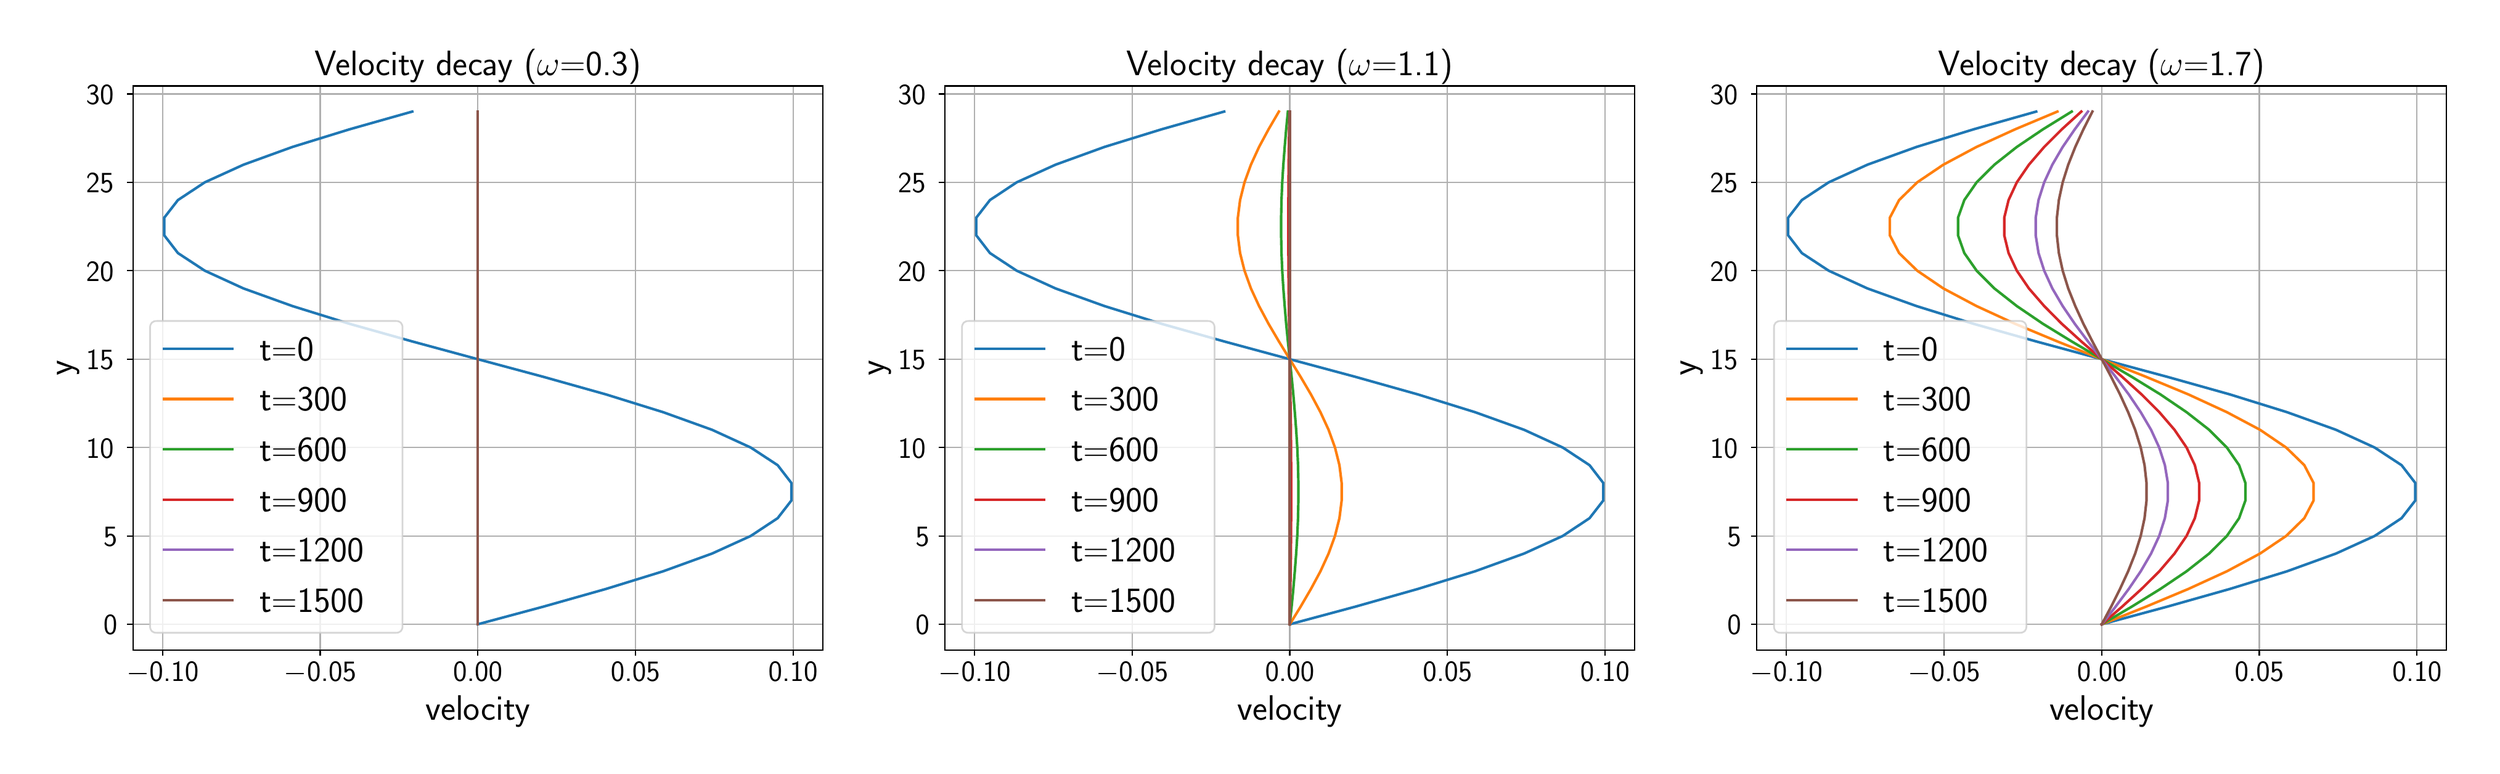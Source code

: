 \begingroup%
\makeatletter%
\begin{pgfpicture}%
\pgfpathrectangle{\pgfpointorigin}{\pgfqpoint{20.0in}{6.0in}}%
\pgfusepath{use as bounding box, clip}%
\begin{pgfscope}%
\pgfsetbuttcap%
\pgfsetmiterjoin%
\pgfsetlinewidth{0.0pt}%
\definecolor{currentstroke}{rgb}{1.0,1.0,1.0}%
\pgfsetstrokecolor{currentstroke}%
\pgfsetstrokeopacity{0.0}%
\pgfsetdash{}{0pt}%
\pgfpathmoveto{\pgfqpoint{0.0in}{0.0in}}%
\pgfpathlineto{\pgfqpoint{20.0in}{0.0in}}%
\pgfpathlineto{\pgfqpoint{20.0in}{6.0in}}%
\pgfpathlineto{\pgfqpoint{0.0in}{6.0in}}%
\pgfpathlineto{\pgfqpoint{0.0in}{0.0in}}%
\pgfpathclose%
\pgfusepath{}%
\end{pgfscope}%
\begin{pgfscope}%
\pgfsetbuttcap%
\pgfsetmiterjoin%
\definecolor{currentfill}{rgb}{1.0,1.0,1.0}%
\pgfsetfillcolor{currentfill}%
\pgfsetlinewidth{0.0pt}%
\definecolor{currentstroke}{rgb}{0.0,0.0,0.0}%
\pgfsetstrokecolor{currentstroke}%
\pgfsetstrokeopacity{0.0}%
\pgfsetdash{}{0pt}%
\pgfpathmoveto{\pgfqpoint{0.94in}{0.865in}}%
\pgfpathlineto{\pgfqpoint{6.535in}{0.865in}}%
\pgfpathlineto{\pgfqpoint{6.535in}{5.441in}}%
\pgfpathlineto{\pgfqpoint{0.94in}{5.441in}}%
\pgfpathlineto{\pgfqpoint{0.94in}{0.865in}}%
\pgfpathclose%
\pgfusepath{fill}%
\end{pgfscope}%
\begin{pgfscope}%
\pgfpathrectangle{\pgfqpoint{0.94in}{0.865in}}{\pgfqpoint{5.595in}{4.576in}}%
\pgfusepath{clip}%
\pgfsetrectcap%
\pgfsetroundjoin%
\pgfsetlinewidth{0.803pt}%
\definecolor{currentstroke}{rgb}{0.69,0.69,0.69}%
\pgfsetstrokecolor{currentstroke}%
\pgfsetdash{}{0pt}%
\pgfpathmoveto{\pgfqpoint{1.18in}{0.865in}}%
\pgfpathlineto{\pgfqpoint{1.18in}{5.441in}}%
\pgfusepath{stroke}%
\end{pgfscope}%
\begin{pgfscope}%
\pgfsetbuttcap%
\pgfsetroundjoin%
\definecolor{currentfill}{rgb}{0.0,0.0,0.0}%
\pgfsetfillcolor{currentfill}%
\pgfsetlinewidth{0.803pt}%
\definecolor{currentstroke}{rgb}{0.0,0.0,0.0}%
\pgfsetstrokecolor{currentstroke}%
\pgfsetdash{}{0pt}%
\pgfsys@defobject{currentmarker}{\pgfqpoint{0.0in}{-0.049in}}{\pgfqpoint{0.0in}{0.0in}}{%
\pgfpathmoveto{\pgfqpoint{0.0in}{0.0in}}%
\pgfpathlineto{\pgfqpoint{0.0in}{-0.049in}}%
\pgfusepath{stroke,fill}%
}%
\begin{pgfscope}%
\pgfsys@transformshift{1.18in}{0.865in}%
\pgfsys@useobject{currentmarker}{}%
\end{pgfscope}%
\end{pgfscope}%
\begin{pgfscope}%
\definecolor{textcolor}{rgb}{0.0,0.0,0.0}%
\pgfsetstrokecolor{textcolor}%
\pgfsetfillcolor{textcolor}%
\pgftext[x=1.18in,y=0.768in,,top]{\color{textcolor}\sffamily\fontsize{16.0}{19.2}\selectfont \ensuremath{-}0.10}%
\end{pgfscope}%
\begin{pgfscope}%
\pgfpathrectangle{\pgfqpoint{0.94in}{0.865in}}{\pgfqpoint{5.595in}{4.576in}}%
\pgfusepath{clip}%
\pgfsetrectcap%
\pgfsetroundjoin%
\pgfsetlinewidth{0.803pt}%
\definecolor{currentstroke}{rgb}{0.69,0.69,0.69}%
\pgfsetstrokecolor{currentstroke}%
\pgfsetdash{}{0pt}%
\pgfpathmoveto{\pgfqpoint{2.459in}{0.865in}}%
\pgfpathlineto{\pgfqpoint{2.459in}{5.441in}}%
\pgfusepath{stroke}%
\end{pgfscope}%
\begin{pgfscope}%
\pgfsetbuttcap%
\pgfsetroundjoin%
\definecolor{currentfill}{rgb}{0.0,0.0,0.0}%
\pgfsetfillcolor{currentfill}%
\pgfsetlinewidth{0.803pt}%
\definecolor{currentstroke}{rgb}{0.0,0.0,0.0}%
\pgfsetstrokecolor{currentstroke}%
\pgfsetdash{}{0pt}%
\pgfsys@defobject{currentmarker}{\pgfqpoint{0.0in}{-0.049in}}{\pgfqpoint{0.0in}{0.0in}}{%
\pgfpathmoveto{\pgfqpoint{0.0in}{0.0in}}%
\pgfpathlineto{\pgfqpoint{0.0in}{-0.049in}}%
\pgfusepath{stroke,fill}%
}%
\begin{pgfscope}%
\pgfsys@transformshift{2.459in}{0.865in}%
\pgfsys@useobject{currentmarker}{}%
\end{pgfscope}%
\end{pgfscope}%
\begin{pgfscope}%
\definecolor{textcolor}{rgb}{0.0,0.0,0.0}%
\pgfsetstrokecolor{textcolor}%
\pgfsetfillcolor{textcolor}%
\pgftext[x=2.459in,y=0.768in,,top]{\color{textcolor}\sffamily\fontsize{16.0}{19.2}\selectfont \ensuremath{-}0.05}%
\end{pgfscope}%
\begin{pgfscope}%
\pgfpathrectangle{\pgfqpoint{0.94in}{0.865in}}{\pgfqpoint{5.595in}{4.576in}}%
\pgfusepath{clip}%
\pgfsetrectcap%
\pgfsetroundjoin%
\pgfsetlinewidth{0.803pt}%
\definecolor{currentstroke}{rgb}{0.69,0.69,0.69}%
\pgfsetstrokecolor{currentstroke}%
\pgfsetdash{}{0pt}%
\pgfpathmoveto{\pgfqpoint{3.737in}{0.865in}}%
\pgfpathlineto{\pgfqpoint{3.737in}{5.441in}}%
\pgfusepath{stroke}%
\end{pgfscope}%
\begin{pgfscope}%
\pgfsetbuttcap%
\pgfsetroundjoin%
\definecolor{currentfill}{rgb}{0.0,0.0,0.0}%
\pgfsetfillcolor{currentfill}%
\pgfsetlinewidth{0.803pt}%
\definecolor{currentstroke}{rgb}{0.0,0.0,0.0}%
\pgfsetstrokecolor{currentstroke}%
\pgfsetdash{}{0pt}%
\pgfsys@defobject{currentmarker}{\pgfqpoint{0.0in}{-0.049in}}{\pgfqpoint{0.0in}{0.0in}}{%
\pgfpathmoveto{\pgfqpoint{0.0in}{0.0in}}%
\pgfpathlineto{\pgfqpoint{0.0in}{-0.049in}}%
\pgfusepath{stroke,fill}%
}%
\begin{pgfscope}%
\pgfsys@transformshift{3.737in}{0.865in}%
\pgfsys@useobject{currentmarker}{}%
\end{pgfscope}%
\end{pgfscope}%
\begin{pgfscope}%
\definecolor{textcolor}{rgb}{0.0,0.0,0.0}%
\pgfsetstrokecolor{textcolor}%
\pgfsetfillcolor{textcolor}%
\pgftext[x=3.737in,y=0.768in,,top]{\color{textcolor}\sffamily\fontsize{16.0}{19.2}\selectfont 0.00}%
\end{pgfscope}%
\begin{pgfscope}%
\pgfpathrectangle{\pgfqpoint{0.94in}{0.865in}}{\pgfqpoint{5.595in}{4.576in}}%
\pgfusepath{clip}%
\pgfsetrectcap%
\pgfsetroundjoin%
\pgfsetlinewidth{0.803pt}%
\definecolor{currentstroke}{rgb}{0.69,0.69,0.69}%
\pgfsetstrokecolor{currentstroke}%
\pgfsetdash{}{0pt}%
\pgfpathmoveto{\pgfqpoint{5.016in}{0.865in}}%
\pgfpathlineto{\pgfqpoint{5.016in}{5.441in}}%
\pgfusepath{stroke}%
\end{pgfscope}%
\begin{pgfscope}%
\pgfsetbuttcap%
\pgfsetroundjoin%
\definecolor{currentfill}{rgb}{0.0,0.0,0.0}%
\pgfsetfillcolor{currentfill}%
\pgfsetlinewidth{0.803pt}%
\definecolor{currentstroke}{rgb}{0.0,0.0,0.0}%
\pgfsetstrokecolor{currentstroke}%
\pgfsetdash{}{0pt}%
\pgfsys@defobject{currentmarker}{\pgfqpoint{0.0in}{-0.049in}}{\pgfqpoint{0.0in}{0.0in}}{%
\pgfpathmoveto{\pgfqpoint{0.0in}{0.0in}}%
\pgfpathlineto{\pgfqpoint{0.0in}{-0.049in}}%
\pgfusepath{stroke,fill}%
}%
\begin{pgfscope}%
\pgfsys@transformshift{5.016in}{0.865in}%
\pgfsys@useobject{currentmarker}{}%
\end{pgfscope}%
\end{pgfscope}%
\begin{pgfscope}%
\definecolor{textcolor}{rgb}{0.0,0.0,0.0}%
\pgfsetstrokecolor{textcolor}%
\pgfsetfillcolor{textcolor}%
\pgftext[x=5.016in,y=0.768in,,top]{\color{textcolor}\sffamily\fontsize{16.0}{19.2}\selectfont 0.05}%
\end{pgfscope}%
\begin{pgfscope}%
\pgfpathrectangle{\pgfqpoint{0.94in}{0.865in}}{\pgfqpoint{5.595in}{4.576in}}%
\pgfusepath{clip}%
\pgfsetrectcap%
\pgfsetroundjoin%
\pgfsetlinewidth{0.803pt}%
\definecolor{currentstroke}{rgb}{0.69,0.69,0.69}%
\pgfsetstrokecolor{currentstroke}%
\pgfsetdash{}{0pt}%
\pgfpathmoveto{\pgfqpoint{6.295in}{0.865in}}%
\pgfpathlineto{\pgfqpoint{6.295in}{5.441in}}%
\pgfusepath{stroke}%
\end{pgfscope}%
\begin{pgfscope}%
\pgfsetbuttcap%
\pgfsetroundjoin%
\definecolor{currentfill}{rgb}{0.0,0.0,0.0}%
\pgfsetfillcolor{currentfill}%
\pgfsetlinewidth{0.803pt}%
\definecolor{currentstroke}{rgb}{0.0,0.0,0.0}%
\pgfsetstrokecolor{currentstroke}%
\pgfsetdash{}{0pt}%
\pgfsys@defobject{currentmarker}{\pgfqpoint{0.0in}{-0.049in}}{\pgfqpoint{0.0in}{0.0in}}{%
\pgfpathmoveto{\pgfqpoint{0.0in}{0.0in}}%
\pgfpathlineto{\pgfqpoint{0.0in}{-0.049in}}%
\pgfusepath{stroke,fill}%
}%
\begin{pgfscope}%
\pgfsys@transformshift{6.295in}{0.865in}%
\pgfsys@useobject{currentmarker}{}%
\end{pgfscope}%
\end{pgfscope}%
\begin{pgfscope}%
\definecolor{textcolor}{rgb}{0.0,0.0,0.0}%
\pgfsetstrokecolor{textcolor}%
\pgfsetfillcolor{textcolor}%
\pgftext[x=6.295in,y=0.768in,,top]{\color{textcolor}\sffamily\fontsize{16.0}{19.2}\selectfont 0.10}%
\end{pgfscope}%
\begin{pgfscope}%
\definecolor{textcolor}{rgb}{0.0,0.0,0.0}%
\pgfsetstrokecolor{textcolor}%
\pgfsetfillcolor{textcolor}%
\pgftext[x=3.737in,y=0.497in,,top]{\color{textcolor}\sffamily\fontsize{20.0}{24.0}\selectfont velocity}%
\end{pgfscope}%
\begin{pgfscope}%
\pgfpathrectangle{\pgfqpoint{0.94in}{0.865in}}{\pgfqpoint{5.595in}{4.576in}}%
\pgfusepath{clip}%
\pgfsetrectcap%
\pgfsetroundjoin%
\pgfsetlinewidth{0.803pt}%
\definecolor{currentstroke}{rgb}{0.69,0.69,0.69}%
\pgfsetstrokecolor{currentstroke}%
\pgfsetdash{}{0pt}%
\pgfpathmoveto{\pgfqpoint{0.94in}{1.073in}}%
\pgfpathlineto{\pgfqpoint{6.535in}{1.073in}}%
\pgfusepath{stroke}%
\end{pgfscope}%
\begin{pgfscope}%
\pgfsetbuttcap%
\pgfsetroundjoin%
\definecolor{currentfill}{rgb}{0.0,0.0,0.0}%
\pgfsetfillcolor{currentfill}%
\pgfsetlinewidth{0.803pt}%
\definecolor{currentstroke}{rgb}{0.0,0.0,0.0}%
\pgfsetstrokecolor{currentstroke}%
\pgfsetdash{}{0pt}%
\pgfsys@defobject{currentmarker}{\pgfqpoint{-0.049in}{0.0in}}{\pgfqpoint{-0.0in}{0.0in}}{%
\pgfpathmoveto{\pgfqpoint{-0.0in}{0.0in}}%
\pgfpathlineto{\pgfqpoint{-0.049in}{0.0in}}%
\pgfusepath{stroke,fill}%
}%
\begin{pgfscope}%
\pgfsys@transformshift{0.94in}{1.073in}%
\pgfsys@useobject{currentmarker}{}%
\end{pgfscope}%
\end{pgfscope}%
\begin{pgfscope}%
\definecolor{textcolor}{rgb}{0.0,0.0,0.0}%
\pgfsetstrokecolor{textcolor}%
\pgfsetfillcolor{textcolor}%
\pgftext[x=0.701in, y=0.989in, left, base]{\color{textcolor}\sffamily\fontsize{16.0}{19.2}\selectfont 0}%
\end{pgfscope}%
\begin{pgfscope}%
\pgfpathrectangle{\pgfqpoint{0.94in}{0.865in}}{\pgfqpoint{5.595in}{4.576in}}%
\pgfusepath{clip}%
\pgfsetrectcap%
\pgfsetroundjoin%
\pgfsetlinewidth{0.803pt}%
\definecolor{currentstroke}{rgb}{0.69,0.69,0.69}%
\pgfsetstrokecolor{currentstroke}%
\pgfsetdash{}{0pt}%
\pgfpathmoveto{\pgfqpoint{0.94in}{1.79in}}%
\pgfpathlineto{\pgfqpoint{6.535in}{1.79in}}%
\pgfusepath{stroke}%
\end{pgfscope}%
\begin{pgfscope}%
\pgfsetbuttcap%
\pgfsetroundjoin%
\definecolor{currentfill}{rgb}{0.0,0.0,0.0}%
\pgfsetfillcolor{currentfill}%
\pgfsetlinewidth{0.803pt}%
\definecolor{currentstroke}{rgb}{0.0,0.0,0.0}%
\pgfsetstrokecolor{currentstroke}%
\pgfsetdash{}{0pt}%
\pgfsys@defobject{currentmarker}{\pgfqpoint{-0.049in}{0.0in}}{\pgfqpoint{-0.0in}{0.0in}}{%
\pgfpathmoveto{\pgfqpoint{-0.0in}{0.0in}}%
\pgfpathlineto{\pgfqpoint{-0.049in}{0.0in}}%
\pgfusepath{stroke,fill}%
}%
\begin{pgfscope}%
\pgfsys@transformshift{0.94in}{1.79in}%
\pgfsys@useobject{currentmarker}{}%
\end{pgfscope}%
\end{pgfscope}%
\begin{pgfscope}%
\definecolor{textcolor}{rgb}{0.0,0.0,0.0}%
\pgfsetstrokecolor{textcolor}%
\pgfsetfillcolor{textcolor}%
\pgftext[x=0.701in, y=1.706in, left, base]{\color{textcolor}\sffamily\fontsize{16.0}{19.2}\selectfont 5}%
\end{pgfscope}%
\begin{pgfscope}%
\pgfpathrectangle{\pgfqpoint{0.94in}{0.865in}}{\pgfqpoint{5.595in}{4.576in}}%
\pgfusepath{clip}%
\pgfsetrectcap%
\pgfsetroundjoin%
\pgfsetlinewidth{0.803pt}%
\definecolor{currentstroke}{rgb}{0.69,0.69,0.69}%
\pgfsetstrokecolor{currentstroke}%
\pgfsetdash{}{0pt}%
\pgfpathmoveto{\pgfqpoint{0.94in}{2.507in}}%
\pgfpathlineto{\pgfqpoint{6.535in}{2.507in}}%
\pgfusepath{stroke}%
\end{pgfscope}%
\begin{pgfscope}%
\pgfsetbuttcap%
\pgfsetroundjoin%
\definecolor{currentfill}{rgb}{0.0,0.0,0.0}%
\pgfsetfillcolor{currentfill}%
\pgfsetlinewidth{0.803pt}%
\definecolor{currentstroke}{rgb}{0.0,0.0,0.0}%
\pgfsetstrokecolor{currentstroke}%
\pgfsetdash{}{0pt}%
\pgfsys@defobject{currentmarker}{\pgfqpoint{-0.049in}{0.0in}}{\pgfqpoint{-0.0in}{0.0in}}{%
\pgfpathmoveto{\pgfqpoint{-0.0in}{0.0in}}%
\pgfpathlineto{\pgfqpoint{-0.049in}{0.0in}}%
\pgfusepath{stroke,fill}%
}%
\begin{pgfscope}%
\pgfsys@transformshift{0.94in}{2.507in}%
\pgfsys@useobject{currentmarker}{}%
\end{pgfscope}%
\end{pgfscope}%
\begin{pgfscope}%
\definecolor{textcolor}{rgb}{0.0,0.0,0.0}%
\pgfsetstrokecolor{textcolor}%
\pgfsetfillcolor{textcolor}%
\pgftext[x=0.56in, y=2.423in, left, base]{\color{textcolor}\sffamily\fontsize{16.0}{19.2}\selectfont 10}%
\end{pgfscope}%
\begin{pgfscope}%
\pgfpathrectangle{\pgfqpoint{0.94in}{0.865in}}{\pgfqpoint{5.595in}{4.576in}}%
\pgfusepath{clip}%
\pgfsetrectcap%
\pgfsetroundjoin%
\pgfsetlinewidth{0.803pt}%
\definecolor{currentstroke}{rgb}{0.69,0.69,0.69}%
\pgfsetstrokecolor{currentstroke}%
\pgfsetdash{}{0pt}%
\pgfpathmoveto{\pgfqpoint{0.94in}{3.224in}}%
\pgfpathlineto{\pgfqpoint{6.535in}{3.224in}}%
\pgfusepath{stroke}%
\end{pgfscope}%
\begin{pgfscope}%
\pgfsetbuttcap%
\pgfsetroundjoin%
\definecolor{currentfill}{rgb}{0.0,0.0,0.0}%
\pgfsetfillcolor{currentfill}%
\pgfsetlinewidth{0.803pt}%
\definecolor{currentstroke}{rgb}{0.0,0.0,0.0}%
\pgfsetstrokecolor{currentstroke}%
\pgfsetdash{}{0pt}%
\pgfsys@defobject{currentmarker}{\pgfqpoint{-0.049in}{0.0in}}{\pgfqpoint{-0.0in}{0.0in}}{%
\pgfpathmoveto{\pgfqpoint{-0.0in}{0.0in}}%
\pgfpathlineto{\pgfqpoint{-0.049in}{0.0in}}%
\pgfusepath{stroke,fill}%
}%
\begin{pgfscope}%
\pgfsys@transformshift{0.94in}{3.224in}%
\pgfsys@useobject{currentmarker}{}%
\end{pgfscope}%
\end{pgfscope}%
\begin{pgfscope}%
\definecolor{textcolor}{rgb}{0.0,0.0,0.0}%
\pgfsetstrokecolor{textcolor}%
\pgfsetfillcolor{textcolor}%
\pgftext[x=0.56in, y=3.14in, left, base]{\color{textcolor}\sffamily\fontsize{16.0}{19.2}\selectfont 15}%
\end{pgfscope}%
\begin{pgfscope}%
\pgfpathrectangle{\pgfqpoint{0.94in}{0.865in}}{\pgfqpoint{5.595in}{4.576in}}%
\pgfusepath{clip}%
\pgfsetrectcap%
\pgfsetroundjoin%
\pgfsetlinewidth{0.803pt}%
\definecolor{currentstroke}{rgb}{0.69,0.69,0.69}%
\pgfsetstrokecolor{currentstroke}%
\pgfsetdash{}{0pt}%
\pgfpathmoveto{\pgfqpoint{0.94in}{3.942in}}%
\pgfpathlineto{\pgfqpoint{6.535in}{3.942in}}%
\pgfusepath{stroke}%
\end{pgfscope}%
\begin{pgfscope}%
\pgfsetbuttcap%
\pgfsetroundjoin%
\definecolor{currentfill}{rgb}{0.0,0.0,0.0}%
\pgfsetfillcolor{currentfill}%
\pgfsetlinewidth{0.803pt}%
\definecolor{currentstroke}{rgb}{0.0,0.0,0.0}%
\pgfsetstrokecolor{currentstroke}%
\pgfsetdash{}{0pt}%
\pgfsys@defobject{currentmarker}{\pgfqpoint{-0.049in}{0.0in}}{\pgfqpoint{-0.0in}{0.0in}}{%
\pgfpathmoveto{\pgfqpoint{-0.0in}{0.0in}}%
\pgfpathlineto{\pgfqpoint{-0.049in}{0.0in}}%
\pgfusepath{stroke,fill}%
}%
\begin{pgfscope}%
\pgfsys@transformshift{0.94in}{3.942in}%
\pgfsys@useobject{currentmarker}{}%
\end{pgfscope}%
\end{pgfscope}%
\begin{pgfscope}%
\definecolor{textcolor}{rgb}{0.0,0.0,0.0}%
\pgfsetstrokecolor{textcolor}%
\pgfsetfillcolor{textcolor}%
\pgftext[x=0.56in, y=3.857in, left, base]{\color{textcolor}\sffamily\fontsize{16.0}{19.2}\selectfont 20}%
\end{pgfscope}%
\begin{pgfscope}%
\pgfpathrectangle{\pgfqpoint{0.94in}{0.865in}}{\pgfqpoint{5.595in}{4.576in}}%
\pgfusepath{clip}%
\pgfsetrectcap%
\pgfsetroundjoin%
\pgfsetlinewidth{0.803pt}%
\definecolor{currentstroke}{rgb}{0.69,0.69,0.69}%
\pgfsetstrokecolor{currentstroke}%
\pgfsetdash{}{0pt}%
\pgfpathmoveto{\pgfqpoint{0.94in}{4.659in}}%
\pgfpathlineto{\pgfqpoint{6.535in}{4.659in}}%
\pgfusepath{stroke}%
\end{pgfscope}%
\begin{pgfscope}%
\pgfsetbuttcap%
\pgfsetroundjoin%
\definecolor{currentfill}{rgb}{0.0,0.0,0.0}%
\pgfsetfillcolor{currentfill}%
\pgfsetlinewidth{0.803pt}%
\definecolor{currentstroke}{rgb}{0.0,0.0,0.0}%
\pgfsetstrokecolor{currentstroke}%
\pgfsetdash{}{0pt}%
\pgfsys@defobject{currentmarker}{\pgfqpoint{-0.049in}{0.0in}}{\pgfqpoint{-0.0in}{0.0in}}{%
\pgfpathmoveto{\pgfqpoint{-0.0in}{0.0in}}%
\pgfpathlineto{\pgfqpoint{-0.049in}{0.0in}}%
\pgfusepath{stroke,fill}%
}%
\begin{pgfscope}%
\pgfsys@transformshift{0.94in}{4.659in}%
\pgfsys@useobject{currentmarker}{}%
\end{pgfscope}%
\end{pgfscope}%
\begin{pgfscope}%
\definecolor{textcolor}{rgb}{0.0,0.0,0.0}%
\pgfsetstrokecolor{textcolor}%
\pgfsetfillcolor{textcolor}%
\pgftext[x=0.56in, y=4.574in, left, base]{\color{textcolor}\sffamily\fontsize{16.0}{19.2}\selectfont 25}%
\end{pgfscope}%
\begin{pgfscope}%
\pgfpathrectangle{\pgfqpoint{0.94in}{0.865in}}{\pgfqpoint{5.595in}{4.576in}}%
\pgfusepath{clip}%
\pgfsetrectcap%
\pgfsetroundjoin%
\pgfsetlinewidth{0.803pt}%
\definecolor{currentstroke}{rgb}{0.69,0.69,0.69}%
\pgfsetstrokecolor{currentstroke}%
\pgfsetdash{}{0pt}%
\pgfpathmoveto{\pgfqpoint{0.94in}{5.376in}}%
\pgfpathlineto{\pgfqpoint{6.535in}{5.376in}}%
\pgfusepath{stroke}%
\end{pgfscope}%
\begin{pgfscope}%
\pgfsetbuttcap%
\pgfsetroundjoin%
\definecolor{currentfill}{rgb}{0.0,0.0,0.0}%
\pgfsetfillcolor{currentfill}%
\pgfsetlinewidth{0.803pt}%
\definecolor{currentstroke}{rgb}{0.0,0.0,0.0}%
\pgfsetstrokecolor{currentstroke}%
\pgfsetdash{}{0pt}%
\pgfsys@defobject{currentmarker}{\pgfqpoint{-0.049in}{0.0in}}{\pgfqpoint{-0.0in}{0.0in}}{%
\pgfpathmoveto{\pgfqpoint{-0.0in}{0.0in}}%
\pgfpathlineto{\pgfqpoint{-0.049in}{0.0in}}%
\pgfusepath{stroke,fill}%
}%
\begin{pgfscope}%
\pgfsys@transformshift{0.94in}{5.376in}%
\pgfsys@useobject{currentmarker}{}%
\end{pgfscope}%
\end{pgfscope}%
\begin{pgfscope}%
\definecolor{textcolor}{rgb}{0.0,0.0,0.0}%
\pgfsetstrokecolor{textcolor}%
\pgfsetfillcolor{textcolor}%
\pgftext[x=0.56in, y=5.292in, left, base]{\color{textcolor}\sffamily\fontsize{16.0}{19.2}\selectfont 30}%
\end{pgfscope}%
\begin{pgfscope}%
\definecolor{textcolor}{rgb}{0.0,0.0,0.0}%
\pgfsetstrokecolor{textcolor}%
\pgfsetfillcolor{textcolor}%
\pgftext[x=0.504in,y=3.153in,,bottom,rotate=90.0]{\color{textcolor}\sffamily\fontsize{20.0}{24.0}\selectfont y}%
\end{pgfscope}%
\begin{pgfscope}%
\pgfpathrectangle{\pgfqpoint{0.94in}{0.865in}}{\pgfqpoint{5.595in}{4.576in}}%
\pgfusepath{clip}%
\pgfsetrectcap%
\pgfsetroundjoin%
\pgfsetlinewidth{1.506pt}%
\definecolor{currentstroke}{rgb}{0.122,0.467,0.706}%
\pgfsetstrokecolor{currentstroke}%
\pgfsetdash{}{0pt}%
\pgfpathmoveto{\pgfqpoint{3.737in}{1.073in}}%
\pgfpathlineto{\pgfqpoint{4.269in}{1.216in}}%
\pgfpathlineto{\pgfqpoint{4.778in}{1.36in}}%
\pgfpathlineto{\pgfqpoint{5.241in}{1.503in}}%
\pgfpathlineto{\pgfqpoint{5.638in}{1.647in}}%
\pgfpathlineto{\pgfqpoint{5.952in}{1.79in}}%
\pgfpathlineto{\pgfqpoint{6.17in}{1.934in}}%
\pgfpathlineto{\pgfqpoint{6.281in}{2.077in}}%
\pgfpathlineto{\pgfqpoint{6.281in}{2.22in}}%
\pgfpathlineto{\pgfqpoint{6.17in}{2.364in}}%
\pgfpathlineto{\pgfqpoint{5.952in}{2.507in}}%
\pgfpathlineto{\pgfqpoint{5.638in}{2.651in}}%
\pgfpathlineto{\pgfqpoint{5.241in}{2.794in}}%
\pgfpathlineto{\pgfqpoint{4.778in}{2.938in}}%
\pgfpathlineto{\pgfqpoint{4.269in}{3.081in}}%
\pgfpathlineto{\pgfqpoint{3.737in}{3.224in}}%
\pgfpathlineto{\pgfqpoint{3.206in}{3.368in}}%
\pgfpathlineto{\pgfqpoint{2.697in}{3.511in}}%
\pgfpathlineto{\pgfqpoint{2.234in}{3.655in}}%
\pgfpathlineto{\pgfqpoint{1.837in}{3.798in}}%
\pgfpathlineto{\pgfqpoint{1.523in}{3.942in}}%
\pgfpathlineto{\pgfqpoint{1.305in}{4.085in}}%
\pgfpathlineto{\pgfqpoint{1.194in}{4.229in}}%
\pgfpathlineto{\pgfqpoint{1.194in}{4.372in}}%
\pgfpathlineto{\pgfqpoint{1.305in}{4.515in}}%
\pgfpathlineto{\pgfqpoint{1.523in}{4.659in}}%
\pgfpathlineto{\pgfqpoint{1.837in}{4.802in}}%
\pgfpathlineto{\pgfqpoint{2.234in}{4.946in}}%
\pgfpathlineto{\pgfqpoint{2.697in}{5.089in}}%
\pgfpathlineto{\pgfqpoint{3.206in}{5.233in}}%
\pgfusepath{stroke}%
\end{pgfscope}%
\begin{pgfscope}%
\pgfpathrectangle{\pgfqpoint{0.94in}{0.865in}}{\pgfqpoint{5.595in}{4.576in}}%
\pgfusepath{clip}%
\pgfsetrectcap%
\pgfsetroundjoin%
\pgfsetlinewidth{1.506pt}%
\definecolor{currentstroke}{rgb}{1.0,0.498,0.055}%
\pgfsetstrokecolor{currentstroke}%
\pgfsetdash{}{0pt}%
\pgfpathmoveto{\pgfqpoint{3.737in}{1.073in}}%
\pgfpathlineto{\pgfqpoint{3.737in}{1.216in}}%
\pgfpathlineto{\pgfqpoint{3.737in}{1.36in}}%
\pgfpathlineto{\pgfqpoint{3.737in}{1.503in}}%
\pgfpathlineto{\pgfqpoint{3.737in}{1.647in}}%
\pgfpathlineto{\pgfqpoint{3.737in}{1.79in}}%
\pgfpathlineto{\pgfqpoint{3.737in}{1.934in}}%
\pgfpathlineto{\pgfqpoint{3.737in}{2.077in}}%
\pgfpathlineto{\pgfqpoint{3.737in}{2.22in}}%
\pgfpathlineto{\pgfqpoint{3.737in}{2.364in}}%
\pgfpathlineto{\pgfqpoint{3.737in}{2.507in}}%
\pgfpathlineto{\pgfqpoint{3.737in}{2.651in}}%
\pgfpathlineto{\pgfqpoint{3.737in}{2.794in}}%
\pgfpathlineto{\pgfqpoint{3.737in}{2.938in}}%
\pgfpathlineto{\pgfqpoint{3.737in}{3.081in}}%
\pgfpathlineto{\pgfqpoint{3.737in}{3.224in}}%
\pgfpathlineto{\pgfqpoint{3.737in}{3.368in}}%
\pgfpathlineto{\pgfqpoint{3.737in}{3.511in}}%
\pgfpathlineto{\pgfqpoint{3.737in}{3.655in}}%
\pgfpathlineto{\pgfqpoint{3.737in}{3.798in}}%
\pgfpathlineto{\pgfqpoint{3.737in}{3.942in}}%
\pgfpathlineto{\pgfqpoint{3.737in}{4.085in}}%
\pgfpathlineto{\pgfqpoint{3.737in}{4.229in}}%
\pgfpathlineto{\pgfqpoint{3.737in}{4.372in}}%
\pgfpathlineto{\pgfqpoint{3.737in}{4.515in}}%
\pgfpathlineto{\pgfqpoint{3.737in}{4.659in}}%
\pgfpathlineto{\pgfqpoint{3.737in}{4.802in}}%
\pgfpathlineto{\pgfqpoint{3.737in}{4.946in}}%
\pgfpathlineto{\pgfqpoint{3.737in}{5.089in}}%
\pgfpathlineto{\pgfqpoint{3.737in}{5.233in}}%
\pgfusepath{stroke}%
\end{pgfscope}%
\begin{pgfscope}%
\pgfpathrectangle{\pgfqpoint{0.94in}{0.865in}}{\pgfqpoint{5.595in}{4.576in}}%
\pgfusepath{clip}%
\pgfsetrectcap%
\pgfsetroundjoin%
\pgfsetlinewidth{1.506pt}%
\definecolor{currentstroke}{rgb}{0.173,0.627,0.173}%
\pgfsetstrokecolor{currentstroke}%
\pgfsetdash{}{0pt}%
\pgfpathmoveto{\pgfqpoint{3.737in}{1.073in}}%
\pgfpathlineto{\pgfqpoint{3.737in}{1.216in}}%
\pgfpathlineto{\pgfqpoint{3.737in}{1.36in}}%
\pgfpathlineto{\pgfqpoint{3.737in}{1.503in}}%
\pgfpathlineto{\pgfqpoint{3.737in}{1.647in}}%
\pgfpathlineto{\pgfqpoint{3.737in}{1.79in}}%
\pgfpathlineto{\pgfqpoint{3.737in}{1.934in}}%
\pgfpathlineto{\pgfqpoint{3.737in}{2.077in}}%
\pgfpathlineto{\pgfqpoint{3.737in}{2.22in}}%
\pgfpathlineto{\pgfqpoint{3.737in}{2.364in}}%
\pgfpathlineto{\pgfqpoint{3.737in}{2.507in}}%
\pgfpathlineto{\pgfqpoint{3.737in}{2.651in}}%
\pgfpathlineto{\pgfqpoint{3.737in}{2.794in}}%
\pgfpathlineto{\pgfqpoint{3.737in}{2.938in}}%
\pgfpathlineto{\pgfqpoint{3.737in}{3.081in}}%
\pgfpathlineto{\pgfqpoint{3.737in}{3.224in}}%
\pgfpathlineto{\pgfqpoint{3.737in}{3.368in}}%
\pgfpathlineto{\pgfqpoint{3.737in}{3.511in}}%
\pgfpathlineto{\pgfqpoint{3.737in}{3.655in}}%
\pgfpathlineto{\pgfqpoint{3.737in}{3.798in}}%
\pgfpathlineto{\pgfqpoint{3.737in}{3.942in}}%
\pgfpathlineto{\pgfqpoint{3.737in}{4.085in}}%
\pgfpathlineto{\pgfqpoint{3.737in}{4.229in}}%
\pgfpathlineto{\pgfqpoint{3.737in}{4.372in}}%
\pgfpathlineto{\pgfqpoint{3.737in}{4.515in}}%
\pgfpathlineto{\pgfqpoint{3.737in}{4.659in}}%
\pgfpathlineto{\pgfqpoint{3.737in}{4.802in}}%
\pgfpathlineto{\pgfqpoint{3.737in}{4.946in}}%
\pgfpathlineto{\pgfqpoint{3.737in}{5.089in}}%
\pgfpathlineto{\pgfqpoint{3.737in}{5.233in}}%
\pgfusepath{stroke}%
\end{pgfscope}%
\begin{pgfscope}%
\pgfpathrectangle{\pgfqpoint{0.94in}{0.865in}}{\pgfqpoint{5.595in}{4.576in}}%
\pgfusepath{clip}%
\pgfsetrectcap%
\pgfsetroundjoin%
\pgfsetlinewidth{1.506pt}%
\definecolor{currentstroke}{rgb}{0.839,0.153,0.157}%
\pgfsetstrokecolor{currentstroke}%
\pgfsetdash{}{0pt}%
\pgfpathmoveto{\pgfqpoint{3.737in}{1.073in}}%
\pgfpathlineto{\pgfqpoint{3.737in}{1.216in}}%
\pgfpathlineto{\pgfqpoint{3.737in}{1.36in}}%
\pgfpathlineto{\pgfqpoint{3.737in}{1.503in}}%
\pgfpathlineto{\pgfqpoint{3.737in}{1.647in}}%
\pgfpathlineto{\pgfqpoint{3.737in}{1.79in}}%
\pgfpathlineto{\pgfqpoint{3.737in}{1.934in}}%
\pgfpathlineto{\pgfqpoint{3.737in}{2.077in}}%
\pgfpathlineto{\pgfqpoint{3.737in}{2.22in}}%
\pgfpathlineto{\pgfqpoint{3.737in}{2.364in}}%
\pgfpathlineto{\pgfqpoint{3.737in}{2.507in}}%
\pgfpathlineto{\pgfqpoint{3.737in}{2.651in}}%
\pgfpathlineto{\pgfqpoint{3.737in}{2.794in}}%
\pgfpathlineto{\pgfqpoint{3.737in}{2.938in}}%
\pgfpathlineto{\pgfqpoint{3.737in}{3.081in}}%
\pgfpathlineto{\pgfqpoint{3.737in}{3.224in}}%
\pgfpathlineto{\pgfqpoint{3.737in}{3.368in}}%
\pgfpathlineto{\pgfqpoint{3.737in}{3.511in}}%
\pgfpathlineto{\pgfqpoint{3.737in}{3.655in}}%
\pgfpathlineto{\pgfqpoint{3.737in}{3.798in}}%
\pgfpathlineto{\pgfqpoint{3.737in}{3.942in}}%
\pgfpathlineto{\pgfqpoint{3.737in}{4.085in}}%
\pgfpathlineto{\pgfqpoint{3.737in}{4.229in}}%
\pgfpathlineto{\pgfqpoint{3.737in}{4.372in}}%
\pgfpathlineto{\pgfqpoint{3.737in}{4.515in}}%
\pgfpathlineto{\pgfqpoint{3.737in}{4.659in}}%
\pgfpathlineto{\pgfqpoint{3.737in}{4.802in}}%
\pgfpathlineto{\pgfqpoint{3.737in}{4.946in}}%
\pgfpathlineto{\pgfqpoint{3.737in}{5.089in}}%
\pgfpathlineto{\pgfqpoint{3.737in}{5.233in}}%
\pgfusepath{stroke}%
\end{pgfscope}%
\begin{pgfscope}%
\pgfpathrectangle{\pgfqpoint{0.94in}{0.865in}}{\pgfqpoint{5.595in}{4.576in}}%
\pgfusepath{clip}%
\pgfsetrectcap%
\pgfsetroundjoin%
\pgfsetlinewidth{1.506pt}%
\definecolor{currentstroke}{rgb}{0.58,0.404,0.741}%
\pgfsetstrokecolor{currentstroke}%
\pgfsetdash{}{0pt}%
\pgfpathmoveto{\pgfqpoint{3.737in}{1.073in}}%
\pgfpathlineto{\pgfqpoint{3.737in}{1.216in}}%
\pgfpathlineto{\pgfqpoint{3.737in}{1.36in}}%
\pgfpathlineto{\pgfqpoint{3.737in}{1.503in}}%
\pgfpathlineto{\pgfqpoint{3.737in}{1.647in}}%
\pgfpathlineto{\pgfqpoint{3.737in}{1.79in}}%
\pgfpathlineto{\pgfqpoint{3.737in}{1.934in}}%
\pgfpathlineto{\pgfqpoint{3.737in}{2.077in}}%
\pgfpathlineto{\pgfqpoint{3.737in}{2.22in}}%
\pgfpathlineto{\pgfqpoint{3.737in}{2.364in}}%
\pgfpathlineto{\pgfqpoint{3.737in}{2.507in}}%
\pgfpathlineto{\pgfqpoint{3.737in}{2.651in}}%
\pgfpathlineto{\pgfqpoint{3.737in}{2.794in}}%
\pgfpathlineto{\pgfqpoint{3.737in}{2.938in}}%
\pgfpathlineto{\pgfqpoint{3.737in}{3.081in}}%
\pgfpathlineto{\pgfqpoint{3.737in}{3.224in}}%
\pgfpathlineto{\pgfqpoint{3.737in}{3.368in}}%
\pgfpathlineto{\pgfqpoint{3.737in}{3.511in}}%
\pgfpathlineto{\pgfqpoint{3.737in}{3.655in}}%
\pgfpathlineto{\pgfqpoint{3.737in}{3.798in}}%
\pgfpathlineto{\pgfqpoint{3.737in}{3.942in}}%
\pgfpathlineto{\pgfqpoint{3.737in}{4.085in}}%
\pgfpathlineto{\pgfqpoint{3.737in}{4.229in}}%
\pgfpathlineto{\pgfqpoint{3.737in}{4.372in}}%
\pgfpathlineto{\pgfqpoint{3.737in}{4.515in}}%
\pgfpathlineto{\pgfqpoint{3.737in}{4.659in}}%
\pgfpathlineto{\pgfqpoint{3.737in}{4.802in}}%
\pgfpathlineto{\pgfqpoint{3.737in}{4.946in}}%
\pgfpathlineto{\pgfqpoint{3.737in}{5.089in}}%
\pgfpathlineto{\pgfqpoint{3.737in}{5.233in}}%
\pgfusepath{stroke}%
\end{pgfscope}%
\begin{pgfscope}%
\pgfpathrectangle{\pgfqpoint{0.94in}{0.865in}}{\pgfqpoint{5.595in}{4.576in}}%
\pgfusepath{clip}%
\pgfsetrectcap%
\pgfsetroundjoin%
\pgfsetlinewidth{1.506pt}%
\definecolor{currentstroke}{rgb}{0.549,0.337,0.294}%
\pgfsetstrokecolor{currentstroke}%
\pgfsetdash{}{0pt}%
\pgfpathmoveto{\pgfqpoint{3.737in}{1.073in}}%
\pgfpathlineto{\pgfqpoint{3.737in}{1.216in}}%
\pgfpathlineto{\pgfqpoint{3.737in}{1.36in}}%
\pgfpathlineto{\pgfqpoint{3.737in}{1.503in}}%
\pgfpathlineto{\pgfqpoint{3.737in}{1.647in}}%
\pgfpathlineto{\pgfqpoint{3.737in}{1.79in}}%
\pgfpathlineto{\pgfqpoint{3.737in}{1.934in}}%
\pgfpathlineto{\pgfqpoint{3.737in}{2.077in}}%
\pgfpathlineto{\pgfqpoint{3.737in}{2.22in}}%
\pgfpathlineto{\pgfqpoint{3.737in}{2.364in}}%
\pgfpathlineto{\pgfqpoint{3.737in}{2.507in}}%
\pgfpathlineto{\pgfqpoint{3.737in}{2.651in}}%
\pgfpathlineto{\pgfqpoint{3.737in}{2.794in}}%
\pgfpathlineto{\pgfqpoint{3.737in}{2.938in}}%
\pgfpathlineto{\pgfqpoint{3.737in}{3.081in}}%
\pgfpathlineto{\pgfqpoint{3.737in}{3.224in}}%
\pgfpathlineto{\pgfqpoint{3.737in}{3.368in}}%
\pgfpathlineto{\pgfqpoint{3.737in}{3.511in}}%
\pgfpathlineto{\pgfqpoint{3.737in}{3.655in}}%
\pgfpathlineto{\pgfqpoint{3.737in}{3.798in}}%
\pgfpathlineto{\pgfqpoint{3.737in}{3.942in}}%
\pgfpathlineto{\pgfqpoint{3.737in}{4.085in}}%
\pgfpathlineto{\pgfqpoint{3.737in}{4.229in}}%
\pgfpathlineto{\pgfqpoint{3.737in}{4.372in}}%
\pgfpathlineto{\pgfqpoint{3.737in}{4.515in}}%
\pgfpathlineto{\pgfqpoint{3.737in}{4.659in}}%
\pgfpathlineto{\pgfqpoint{3.737in}{4.802in}}%
\pgfpathlineto{\pgfqpoint{3.737in}{4.946in}}%
\pgfpathlineto{\pgfqpoint{3.737in}{5.089in}}%
\pgfpathlineto{\pgfqpoint{3.737in}{5.233in}}%
\pgfusepath{stroke}%
\end{pgfscope}%
\begin{pgfscope}%
\pgfsetrectcap%
\pgfsetmiterjoin%
\pgfsetlinewidth{0.803pt}%
\definecolor{currentstroke}{rgb}{0.0,0.0,0.0}%
\pgfsetstrokecolor{currentstroke}%
\pgfsetdash{}{0pt}%
\pgfpathmoveto{\pgfqpoint{0.94in}{0.865in}}%
\pgfpathlineto{\pgfqpoint{0.94in}{5.441in}}%
\pgfusepath{stroke}%
\end{pgfscope}%
\begin{pgfscope}%
\pgfsetrectcap%
\pgfsetmiterjoin%
\pgfsetlinewidth{0.803pt}%
\definecolor{currentstroke}{rgb}{0.0,0.0,0.0}%
\pgfsetstrokecolor{currentstroke}%
\pgfsetdash{}{0pt}%
\pgfpathmoveto{\pgfqpoint{6.535in}{0.865in}}%
\pgfpathlineto{\pgfqpoint{6.535in}{5.441in}}%
\pgfusepath{stroke}%
\end{pgfscope}%
\begin{pgfscope}%
\pgfsetrectcap%
\pgfsetmiterjoin%
\pgfsetlinewidth{0.803pt}%
\definecolor{currentstroke}{rgb}{0.0,0.0,0.0}%
\pgfsetstrokecolor{currentstroke}%
\pgfsetdash{}{0pt}%
\pgfpathmoveto{\pgfqpoint{0.94in}{0.865in}}%
\pgfpathlineto{\pgfqpoint{6.535in}{0.865in}}%
\pgfusepath{stroke}%
\end{pgfscope}%
\begin{pgfscope}%
\pgfsetrectcap%
\pgfsetmiterjoin%
\pgfsetlinewidth{0.803pt}%
\definecolor{currentstroke}{rgb}{0.0,0.0,0.0}%
\pgfsetstrokecolor{currentstroke}%
\pgfsetdash{}{0pt}%
\pgfpathmoveto{\pgfqpoint{0.94in}{5.441in}}%
\pgfpathlineto{\pgfqpoint{6.535in}{5.441in}}%
\pgfusepath{stroke}%
\end{pgfscope}%
\begin{pgfscope}%
\definecolor{textcolor}{rgb}{0.0,0.0,0.0}%
\pgfsetstrokecolor{textcolor}%
\pgfsetfillcolor{textcolor}%
\pgftext[x=3.737in,y=5.524in,,base]{\color{textcolor}\sffamily\fontsize{20.0}{24.0}\selectfont Velocity decay (\(\displaystyle \omega\)=0.3)}%
\end{pgfscope}%
\begin{pgfscope}%
\pgfsetbuttcap%
\pgfsetmiterjoin%
\definecolor{currentfill}{rgb}{1.0,1.0,1.0}%
\pgfsetfillcolor{currentfill}%
\pgfsetfillopacity{0.8}%
\pgfsetlinewidth{1.004pt}%
\definecolor{currentstroke}{rgb}{0.8,0.8,0.8}%
\pgfsetstrokecolor{currentstroke}%
\pgfsetstrokeopacity{0.8}%
\pgfsetdash{}{0pt}%
\pgfpathmoveto{\pgfqpoint{1.134in}{1.004in}}%
\pgfpathlineto{\pgfqpoint{3.072in}{1.004in}}%
\pgfpathquadraticcurveto{\pgfqpoint{3.127in}{1.004in}}{\pgfqpoint{3.127in}{1.059in}}%
\pgfpathlineto{\pgfqpoint{3.127in}{3.478in}}%
\pgfpathquadraticcurveto{\pgfqpoint{3.127in}{3.534in}}{\pgfqpoint{3.072in}{3.534in}}%
\pgfpathlineto{\pgfqpoint{1.134in}{3.534in}}%
\pgfpathquadraticcurveto{\pgfqpoint{1.079in}{3.534in}}{\pgfqpoint{1.079in}{3.478in}}%
\pgfpathlineto{\pgfqpoint{1.079in}{1.059in}}%
\pgfpathquadraticcurveto{\pgfqpoint{1.079in}{1.004in}}{\pgfqpoint{1.134in}{1.004in}}%
\pgfpathlineto{\pgfqpoint{1.134in}{1.004in}}%
\pgfpathclose%
\pgfusepath{stroke,fill}%
\end{pgfscope}%
\begin{pgfscope}%
\pgfsetrectcap%
\pgfsetroundjoin%
\pgfsetlinewidth{1.506pt}%
\definecolor{currentstroke}{rgb}{0.122,0.467,0.706}%
\pgfsetstrokecolor{currentstroke}%
\pgfsetdash{}{0pt}%
\pgfpathmoveto{\pgfqpoint{1.19in}{3.309in}}%
\pgfpathlineto{\pgfqpoint{1.467in}{3.309in}}%
\pgfpathlineto{\pgfqpoint{1.745in}{3.309in}}%
\pgfusepath{stroke}%
\end{pgfscope}%
\begin{pgfscope}%
\definecolor{textcolor}{rgb}{0.0,0.0,0.0}%
\pgfsetstrokecolor{textcolor}%
\pgfsetfillcolor{textcolor}%
\pgftext[x=1.967in,y=3.211in,left,base]{\color{textcolor}\sffamily\fontsize{20.0}{24.0}\selectfont t=0}%
\end{pgfscope}%
\begin{pgfscope}%
\pgfsetrectcap%
\pgfsetroundjoin%
\pgfsetlinewidth{1.506pt}%
\definecolor{currentstroke}{rgb}{1.0,0.498,0.055}%
\pgfsetstrokecolor{currentstroke}%
\pgfsetdash{}{0pt}%
\pgfpathmoveto{\pgfqpoint{1.19in}{2.901in}}%
\pgfpathlineto{\pgfqpoint{1.467in}{2.901in}}%
\pgfpathlineto{\pgfqpoint{1.745in}{2.901in}}%
\pgfusepath{stroke}%
\end{pgfscope}%
\begin{pgfscope}%
\definecolor{textcolor}{rgb}{0.0,0.0,0.0}%
\pgfsetstrokecolor{textcolor}%
\pgfsetfillcolor{textcolor}%
\pgftext[x=1.967in,y=2.804in,left,base]{\color{textcolor}\sffamily\fontsize{20.0}{24.0}\selectfont t=300}%
\end{pgfscope}%
\begin{pgfscope}%
\pgfsetrectcap%
\pgfsetroundjoin%
\pgfsetlinewidth{1.506pt}%
\definecolor{currentstroke}{rgb}{0.173,0.627,0.173}%
\pgfsetstrokecolor{currentstroke}%
\pgfsetdash{}{0pt}%
\pgfpathmoveto{\pgfqpoint{1.19in}{2.493in}}%
\pgfpathlineto{\pgfqpoint{1.467in}{2.493in}}%
\pgfpathlineto{\pgfqpoint{1.745in}{2.493in}}%
\pgfusepath{stroke}%
\end{pgfscope}%
\begin{pgfscope}%
\definecolor{textcolor}{rgb}{0.0,0.0,0.0}%
\pgfsetstrokecolor{textcolor}%
\pgfsetfillcolor{textcolor}%
\pgftext[x=1.967in,y=2.396in,left,base]{\color{textcolor}\sffamily\fontsize{20.0}{24.0}\selectfont t=600}%
\end{pgfscope}%
\begin{pgfscope}%
\pgfsetrectcap%
\pgfsetroundjoin%
\pgfsetlinewidth{1.506pt}%
\definecolor{currentstroke}{rgb}{0.839,0.153,0.157}%
\pgfsetstrokecolor{currentstroke}%
\pgfsetdash{}{0pt}%
\pgfpathmoveto{\pgfqpoint{1.19in}{2.085in}}%
\pgfpathlineto{\pgfqpoint{1.467in}{2.085in}}%
\pgfpathlineto{\pgfqpoint{1.745in}{2.085in}}%
\pgfusepath{stroke}%
\end{pgfscope}%
\begin{pgfscope}%
\definecolor{textcolor}{rgb}{0.0,0.0,0.0}%
\pgfsetstrokecolor{textcolor}%
\pgfsetfillcolor{textcolor}%
\pgftext[x=1.967in,y=1.988in,left,base]{\color{textcolor}\sffamily\fontsize{20.0}{24.0}\selectfont t=900}%
\end{pgfscope}%
\begin{pgfscope}%
\pgfsetrectcap%
\pgfsetroundjoin%
\pgfsetlinewidth{1.506pt}%
\definecolor{currentstroke}{rgb}{0.58,0.404,0.741}%
\pgfsetstrokecolor{currentstroke}%
\pgfsetdash{}{0pt}%
\pgfpathmoveto{\pgfqpoint{1.19in}{1.678in}}%
\pgfpathlineto{\pgfqpoint{1.467in}{1.678in}}%
\pgfpathlineto{\pgfqpoint{1.745in}{1.678in}}%
\pgfusepath{stroke}%
\end{pgfscope}%
\begin{pgfscope}%
\definecolor{textcolor}{rgb}{0.0,0.0,0.0}%
\pgfsetstrokecolor{textcolor}%
\pgfsetfillcolor{textcolor}%
\pgftext[x=1.967in,y=1.58in,left,base]{\color{textcolor}\sffamily\fontsize{20.0}{24.0}\selectfont t=1200}%
\end{pgfscope}%
\begin{pgfscope}%
\pgfsetrectcap%
\pgfsetroundjoin%
\pgfsetlinewidth{1.506pt}%
\definecolor{currentstroke}{rgb}{0.549,0.337,0.294}%
\pgfsetstrokecolor{currentstroke}%
\pgfsetdash{}{0pt}%
\pgfpathmoveto{\pgfqpoint{1.19in}{1.27in}}%
\pgfpathlineto{\pgfqpoint{1.467in}{1.27in}}%
\pgfpathlineto{\pgfqpoint{1.745in}{1.27in}}%
\pgfusepath{stroke}%
\end{pgfscope}%
\begin{pgfscope}%
\definecolor{textcolor}{rgb}{0.0,0.0,0.0}%
\pgfsetstrokecolor{textcolor}%
\pgfsetfillcolor{textcolor}%
\pgftext[x=1.967in,y=1.173in,left,base]{\color{textcolor}\sffamily\fontsize{20.0}{24.0}\selectfont t=1500}%
\end{pgfscope}%
\begin{pgfscope}%
\pgfsetbuttcap%
\pgfsetmiterjoin%
\definecolor{currentfill}{rgb}{1.0,1.0,1.0}%
\pgfsetfillcolor{currentfill}%
\pgfsetlinewidth{0.0pt}%
\definecolor{currentstroke}{rgb}{0.0,0.0,0.0}%
\pgfsetstrokecolor{currentstroke}%
\pgfsetstrokeopacity{0.0}%
\pgfsetdash{}{0pt}%
\pgfpathmoveto{\pgfqpoint{7.526in}{0.865in}}%
\pgfpathlineto{\pgfqpoint{13.122in}{0.865in}}%
\pgfpathlineto{\pgfqpoint{13.122in}{5.441in}}%
\pgfpathlineto{\pgfqpoint{7.526in}{5.441in}}%
\pgfpathlineto{\pgfqpoint{7.526in}{0.865in}}%
\pgfpathclose%
\pgfusepath{fill}%
\end{pgfscope}%
\begin{pgfscope}%
\pgfpathrectangle{\pgfqpoint{7.526in}{0.865in}}{\pgfqpoint{5.595in}{4.576in}}%
\pgfusepath{clip}%
\pgfsetrectcap%
\pgfsetroundjoin%
\pgfsetlinewidth{0.803pt}%
\definecolor{currentstroke}{rgb}{0.69,0.69,0.69}%
\pgfsetstrokecolor{currentstroke}%
\pgfsetdash{}{0pt}%
\pgfpathmoveto{\pgfqpoint{7.767in}{0.865in}}%
\pgfpathlineto{\pgfqpoint{7.767in}{5.441in}}%
\pgfusepath{stroke}%
\end{pgfscope}%
\begin{pgfscope}%
\pgfsetbuttcap%
\pgfsetroundjoin%
\definecolor{currentfill}{rgb}{0.0,0.0,0.0}%
\pgfsetfillcolor{currentfill}%
\pgfsetlinewidth{0.803pt}%
\definecolor{currentstroke}{rgb}{0.0,0.0,0.0}%
\pgfsetstrokecolor{currentstroke}%
\pgfsetdash{}{0pt}%
\pgfsys@defobject{currentmarker}{\pgfqpoint{0.0in}{-0.049in}}{\pgfqpoint{0.0in}{0.0in}}{%
\pgfpathmoveto{\pgfqpoint{0.0in}{0.0in}}%
\pgfpathlineto{\pgfqpoint{0.0in}{-0.049in}}%
\pgfusepath{stroke,fill}%
}%
\begin{pgfscope}%
\pgfsys@transformshift{7.767in}{0.865in}%
\pgfsys@useobject{currentmarker}{}%
\end{pgfscope}%
\end{pgfscope}%
\begin{pgfscope}%
\definecolor{textcolor}{rgb}{0.0,0.0,0.0}%
\pgfsetstrokecolor{textcolor}%
\pgfsetfillcolor{textcolor}%
\pgftext[x=7.767in,y=0.768in,,top]{\color{textcolor}\sffamily\fontsize{16.0}{19.2}\selectfont \ensuremath{-}0.10}%
\end{pgfscope}%
\begin{pgfscope}%
\pgfpathrectangle{\pgfqpoint{7.526in}{0.865in}}{\pgfqpoint{5.595in}{4.576in}}%
\pgfusepath{clip}%
\pgfsetrectcap%
\pgfsetroundjoin%
\pgfsetlinewidth{0.803pt}%
\definecolor{currentstroke}{rgb}{0.69,0.69,0.69}%
\pgfsetstrokecolor{currentstroke}%
\pgfsetdash{}{0pt}%
\pgfpathmoveto{\pgfqpoint{9.045in}{0.865in}}%
\pgfpathlineto{\pgfqpoint{9.045in}{5.441in}}%
\pgfusepath{stroke}%
\end{pgfscope}%
\begin{pgfscope}%
\pgfsetbuttcap%
\pgfsetroundjoin%
\definecolor{currentfill}{rgb}{0.0,0.0,0.0}%
\pgfsetfillcolor{currentfill}%
\pgfsetlinewidth{0.803pt}%
\definecolor{currentstroke}{rgb}{0.0,0.0,0.0}%
\pgfsetstrokecolor{currentstroke}%
\pgfsetdash{}{0pt}%
\pgfsys@defobject{currentmarker}{\pgfqpoint{0.0in}{-0.049in}}{\pgfqpoint{0.0in}{0.0in}}{%
\pgfpathmoveto{\pgfqpoint{0.0in}{0.0in}}%
\pgfpathlineto{\pgfqpoint{0.0in}{-0.049in}}%
\pgfusepath{stroke,fill}%
}%
\begin{pgfscope}%
\pgfsys@transformshift{9.045in}{0.865in}%
\pgfsys@useobject{currentmarker}{}%
\end{pgfscope}%
\end{pgfscope}%
\begin{pgfscope}%
\definecolor{textcolor}{rgb}{0.0,0.0,0.0}%
\pgfsetstrokecolor{textcolor}%
\pgfsetfillcolor{textcolor}%
\pgftext[x=9.045in,y=0.768in,,top]{\color{textcolor}\sffamily\fontsize{16.0}{19.2}\selectfont \ensuremath{-}0.05}%
\end{pgfscope}%
\begin{pgfscope}%
\pgfpathrectangle{\pgfqpoint{7.526in}{0.865in}}{\pgfqpoint{5.595in}{4.576in}}%
\pgfusepath{clip}%
\pgfsetrectcap%
\pgfsetroundjoin%
\pgfsetlinewidth{0.803pt}%
\definecolor{currentstroke}{rgb}{0.69,0.69,0.69}%
\pgfsetstrokecolor{currentstroke}%
\pgfsetdash{}{0pt}%
\pgfpathmoveto{\pgfqpoint{10.324in}{0.865in}}%
\pgfpathlineto{\pgfqpoint{10.324in}{5.441in}}%
\pgfusepath{stroke}%
\end{pgfscope}%
\begin{pgfscope}%
\pgfsetbuttcap%
\pgfsetroundjoin%
\definecolor{currentfill}{rgb}{0.0,0.0,0.0}%
\pgfsetfillcolor{currentfill}%
\pgfsetlinewidth{0.803pt}%
\definecolor{currentstroke}{rgb}{0.0,0.0,0.0}%
\pgfsetstrokecolor{currentstroke}%
\pgfsetdash{}{0pt}%
\pgfsys@defobject{currentmarker}{\pgfqpoint{0.0in}{-0.049in}}{\pgfqpoint{0.0in}{0.0in}}{%
\pgfpathmoveto{\pgfqpoint{0.0in}{0.0in}}%
\pgfpathlineto{\pgfqpoint{0.0in}{-0.049in}}%
\pgfusepath{stroke,fill}%
}%
\begin{pgfscope}%
\pgfsys@transformshift{10.324in}{0.865in}%
\pgfsys@useobject{currentmarker}{}%
\end{pgfscope}%
\end{pgfscope}%
\begin{pgfscope}%
\definecolor{textcolor}{rgb}{0.0,0.0,0.0}%
\pgfsetstrokecolor{textcolor}%
\pgfsetfillcolor{textcolor}%
\pgftext[x=10.324in,y=0.768in,,top]{\color{textcolor}\sffamily\fontsize{16.0}{19.2}\selectfont 0.00}%
\end{pgfscope}%
\begin{pgfscope}%
\pgfpathrectangle{\pgfqpoint{7.526in}{0.865in}}{\pgfqpoint{5.595in}{4.576in}}%
\pgfusepath{clip}%
\pgfsetrectcap%
\pgfsetroundjoin%
\pgfsetlinewidth{0.803pt}%
\definecolor{currentstroke}{rgb}{0.69,0.69,0.69}%
\pgfsetstrokecolor{currentstroke}%
\pgfsetdash{}{0pt}%
\pgfpathmoveto{\pgfqpoint{11.603in}{0.865in}}%
\pgfpathlineto{\pgfqpoint{11.603in}{5.441in}}%
\pgfusepath{stroke}%
\end{pgfscope}%
\begin{pgfscope}%
\pgfsetbuttcap%
\pgfsetroundjoin%
\definecolor{currentfill}{rgb}{0.0,0.0,0.0}%
\pgfsetfillcolor{currentfill}%
\pgfsetlinewidth{0.803pt}%
\definecolor{currentstroke}{rgb}{0.0,0.0,0.0}%
\pgfsetstrokecolor{currentstroke}%
\pgfsetdash{}{0pt}%
\pgfsys@defobject{currentmarker}{\pgfqpoint{0.0in}{-0.049in}}{\pgfqpoint{0.0in}{0.0in}}{%
\pgfpathmoveto{\pgfqpoint{0.0in}{0.0in}}%
\pgfpathlineto{\pgfqpoint{0.0in}{-0.049in}}%
\pgfusepath{stroke,fill}%
}%
\begin{pgfscope}%
\pgfsys@transformshift{11.603in}{0.865in}%
\pgfsys@useobject{currentmarker}{}%
\end{pgfscope}%
\end{pgfscope}%
\begin{pgfscope}%
\definecolor{textcolor}{rgb}{0.0,0.0,0.0}%
\pgfsetstrokecolor{textcolor}%
\pgfsetfillcolor{textcolor}%
\pgftext[x=11.603in,y=0.768in,,top]{\color{textcolor}\sffamily\fontsize{16.0}{19.2}\selectfont 0.05}%
\end{pgfscope}%
\begin{pgfscope}%
\pgfpathrectangle{\pgfqpoint{7.526in}{0.865in}}{\pgfqpoint{5.595in}{4.576in}}%
\pgfusepath{clip}%
\pgfsetrectcap%
\pgfsetroundjoin%
\pgfsetlinewidth{0.803pt}%
\definecolor{currentstroke}{rgb}{0.69,0.69,0.69}%
\pgfsetstrokecolor{currentstroke}%
\pgfsetdash{}{0pt}%
\pgfpathmoveto{\pgfqpoint{12.881in}{0.865in}}%
\pgfpathlineto{\pgfqpoint{12.881in}{5.441in}}%
\pgfusepath{stroke}%
\end{pgfscope}%
\begin{pgfscope}%
\pgfsetbuttcap%
\pgfsetroundjoin%
\definecolor{currentfill}{rgb}{0.0,0.0,0.0}%
\pgfsetfillcolor{currentfill}%
\pgfsetlinewidth{0.803pt}%
\definecolor{currentstroke}{rgb}{0.0,0.0,0.0}%
\pgfsetstrokecolor{currentstroke}%
\pgfsetdash{}{0pt}%
\pgfsys@defobject{currentmarker}{\pgfqpoint{0.0in}{-0.049in}}{\pgfqpoint{0.0in}{0.0in}}{%
\pgfpathmoveto{\pgfqpoint{0.0in}{0.0in}}%
\pgfpathlineto{\pgfqpoint{0.0in}{-0.049in}}%
\pgfusepath{stroke,fill}%
}%
\begin{pgfscope}%
\pgfsys@transformshift{12.881in}{0.865in}%
\pgfsys@useobject{currentmarker}{}%
\end{pgfscope}%
\end{pgfscope}%
\begin{pgfscope}%
\definecolor{textcolor}{rgb}{0.0,0.0,0.0}%
\pgfsetstrokecolor{textcolor}%
\pgfsetfillcolor{textcolor}%
\pgftext[x=12.881in,y=0.768in,,top]{\color{textcolor}\sffamily\fontsize{16.0}{19.2}\selectfont 0.10}%
\end{pgfscope}%
\begin{pgfscope}%
\definecolor{textcolor}{rgb}{0.0,0.0,0.0}%
\pgfsetstrokecolor{textcolor}%
\pgfsetfillcolor{textcolor}%
\pgftext[x=10.324in,y=0.497in,,top]{\color{textcolor}\sffamily\fontsize{20.0}{24.0}\selectfont velocity}%
\end{pgfscope}%
\begin{pgfscope}%
\pgfpathrectangle{\pgfqpoint{7.526in}{0.865in}}{\pgfqpoint{5.595in}{4.576in}}%
\pgfusepath{clip}%
\pgfsetrectcap%
\pgfsetroundjoin%
\pgfsetlinewidth{0.803pt}%
\definecolor{currentstroke}{rgb}{0.69,0.69,0.69}%
\pgfsetstrokecolor{currentstroke}%
\pgfsetdash{}{0pt}%
\pgfpathmoveto{\pgfqpoint{7.526in}{1.073in}}%
\pgfpathlineto{\pgfqpoint{13.122in}{1.073in}}%
\pgfusepath{stroke}%
\end{pgfscope}%
\begin{pgfscope}%
\pgfsetbuttcap%
\pgfsetroundjoin%
\definecolor{currentfill}{rgb}{0.0,0.0,0.0}%
\pgfsetfillcolor{currentfill}%
\pgfsetlinewidth{0.803pt}%
\definecolor{currentstroke}{rgb}{0.0,0.0,0.0}%
\pgfsetstrokecolor{currentstroke}%
\pgfsetdash{}{0pt}%
\pgfsys@defobject{currentmarker}{\pgfqpoint{-0.049in}{0.0in}}{\pgfqpoint{-0.0in}{0.0in}}{%
\pgfpathmoveto{\pgfqpoint{-0.0in}{0.0in}}%
\pgfpathlineto{\pgfqpoint{-0.049in}{0.0in}}%
\pgfusepath{stroke,fill}%
}%
\begin{pgfscope}%
\pgfsys@transformshift{7.526in}{1.073in}%
\pgfsys@useobject{currentmarker}{}%
\end{pgfscope}%
\end{pgfscope}%
\begin{pgfscope}%
\definecolor{textcolor}{rgb}{0.0,0.0,0.0}%
\pgfsetstrokecolor{textcolor}%
\pgfsetfillcolor{textcolor}%
\pgftext[x=7.288in, y=0.989in, left, base]{\color{textcolor}\sffamily\fontsize{16.0}{19.2}\selectfont 0}%
\end{pgfscope}%
\begin{pgfscope}%
\pgfpathrectangle{\pgfqpoint{7.526in}{0.865in}}{\pgfqpoint{5.595in}{4.576in}}%
\pgfusepath{clip}%
\pgfsetrectcap%
\pgfsetroundjoin%
\pgfsetlinewidth{0.803pt}%
\definecolor{currentstroke}{rgb}{0.69,0.69,0.69}%
\pgfsetstrokecolor{currentstroke}%
\pgfsetdash{}{0pt}%
\pgfpathmoveto{\pgfqpoint{7.526in}{1.79in}}%
\pgfpathlineto{\pgfqpoint{13.122in}{1.79in}}%
\pgfusepath{stroke}%
\end{pgfscope}%
\begin{pgfscope}%
\pgfsetbuttcap%
\pgfsetroundjoin%
\definecolor{currentfill}{rgb}{0.0,0.0,0.0}%
\pgfsetfillcolor{currentfill}%
\pgfsetlinewidth{0.803pt}%
\definecolor{currentstroke}{rgb}{0.0,0.0,0.0}%
\pgfsetstrokecolor{currentstroke}%
\pgfsetdash{}{0pt}%
\pgfsys@defobject{currentmarker}{\pgfqpoint{-0.049in}{0.0in}}{\pgfqpoint{-0.0in}{0.0in}}{%
\pgfpathmoveto{\pgfqpoint{-0.0in}{0.0in}}%
\pgfpathlineto{\pgfqpoint{-0.049in}{0.0in}}%
\pgfusepath{stroke,fill}%
}%
\begin{pgfscope}%
\pgfsys@transformshift{7.526in}{1.79in}%
\pgfsys@useobject{currentmarker}{}%
\end{pgfscope}%
\end{pgfscope}%
\begin{pgfscope}%
\definecolor{textcolor}{rgb}{0.0,0.0,0.0}%
\pgfsetstrokecolor{textcolor}%
\pgfsetfillcolor{textcolor}%
\pgftext[x=7.288in, y=1.706in, left, base]{\color{textcolor}\sffamily\fontsize{16.0}{19.2}\selectfont 5}%
\end{pgfscope}%
\begin{pgfscope}%
\pgfpathrectangle{\pgfqpoint{7.526in}{0.865in}}{\pgfqpoint{5.595in}{4.576in}}%
\pgfusepath{clip}%
\pgfsetrectcap%
\pgfsetroundjoin%
\pgfsetlinewidth{0.803pt}%
\definecolor{currentstroke}{rgb}{0.69,0.69,0.69}%
\pgfsetstrokecolor{currentstroke}%
\pgfsetdash{}{0pt}%
\pgfpathmoveto{\pgfqpoint{7.526in}{2.507in}}%
\pgfpathlineto{\pgfqpoint{13.122in}{2.507in}}%
\pgfusepath{stroke}%
\end{pgfscope}%
\begin{pgfscope}%
\pgfsetbuttcap%
\pgfsetroundjoin%
\definecolor{currentfill}{rgb}{0.0,0.0,0.0}%
\pgfsetfillcolor{currentfill}%
\pgfsetlinewidth{0.803pt}%
\definecolor{currentstroke}{rgb}{0.0,0.0,0.0}%
\pgfsetstrokecolor{currentstroke}%
\pgfsetdash{}{0pt}%
\pgfsys@defobject{currentmarker}{\pgfqpoint{-0.049in}{0.0in}}{\pgfqpoint{-0.0in}{0.0in}}{%
\pgfpathmoveto{\pgfqpoint{-0.0in}{0.0in}}%
\pgfpathlineto{\pgfqpoint{-0.049in}{0.0in}}%
\pgfusepath{stroke,fill}%
}%
\begin{pgfscope}%
\pgfsys@transformshift{7.526in}{2.507in}%
\pgfsys@useobject{currentmarker}{}%
\end{pgfscope}%
\end{pgfscope}%
\begin{pgfscope}%
\definecolor{textcolor}{rgb}{0.0,0.0,0.0}%
\pgfsetstrokecolor{textcolor}%
\pgfsetfillcolor{textcolor}%
\pgftext[x=7.146in, y=2.423in, left, base]{\color{textcolor}\sffamily\fontsize{16.0}{19.2}\selectfont 10}%
\end{pgfscope}%
\begin{pgfscope}%
\pgfpathrectangle{\pgfqpoint{7.526in}{0.865in}}{\pgfqpoint{5.595in}{4.576in}}%
\pgfusepath{clip}%
\pgfsetrectcap%
\pgfsetroundjoin%
\pgfsetlinewidth{0.803pt}%
\definecolor{currentstroke}{rgb}{0.69,0.69,0.69}%
\pgfsetstrokecolor{currentstroke}%
\pgfsetdash{}{0pt}%
\pgfpathmoveto{\pgfqpoint{7.526in}{3.224in}}%
\pgfpathlineto{\pgfqpoint{13.122in}{3.224in}}%
\pgfusepath{stroke}%
\end{pgfscope}%
\begin{pgfscope}%
\pgfsetbuttcap%
\pgfsetroundjoin%
\definecolor{currentfill}{rgb}{0.0,0.0,0.0}%
\pgfsetfillcolor{currentfill}%
\pgfsetlinewidth{0.803pt}%
\definecolor{currentstroke}{rgb}{0.0,0.0,0.0}%
\pgfsetstrokecolor{currentstroke}%
\pgfsetdash{}{0pt}%
\pgfsys@defobject{currentmarker}{\pgfqpoint{-0.049in}{0.0in}}{\pgfqpoint{-0.0in}{0.0in}}{%
\pgfpathmoveto{\pgfqpoint{-0.0in}{0.0in}}%
\pgfpathlineto{\pgfqpoint{-0.049in}{0.0in}}%
\pgfusepath{stroke,fill}%
}%
\begin{pgfscope}%
\pgfsys@transformshift{7.526in}{3.224in}%
\pgfsys@useobject{currentmarker}{}%
\end{pgfscope}%
\end{pgfscope}%
\begin{pgfscope}%
\definecolor{textcolor}{rgb}{0.0,0.0,0.0}%
\pgfsetstrokecolor{textcolor}%
\pgfsetfillcolor{textcolor}%
\pgftext[x=7.146in, y=3.14in, left, base]{\color{textcolor}\sffamily\fontsize{16.0}{19.2}\selectfont 15}%
\end{pgfscope}%
\begin{pgfscope}%
\pgfpathrectangle{\pgfqpoint{7.526in}{0.865in}}{\pgfqpoint{5.595in}{4.576in}}%
\pgfusepath{clip}%
\pgfsetrectcap%
\pgfsetroundjoin%
\pgfsetlinewidth{0.803pt}%
\definecolor{currentstroke}{rgb}{0.69,0.69,0.69}%
\pgfsetstrokecolor{currentstroke}%
\pgfsetdash{}{0pt}%
\pgfpathmoveto{\pgfqpoint{7.526in}{3.942in}}%
\pgfpathlineto{\pgfqpoint{13.122in}{3.942in}}%
\pgfusepath{stroke}%
\end{pgfscope}%
\begin{pgfscope}%
\pgfsetbuttcap%
\pgfsetroundjoin%
\definecolor{currentfill}{rgb}{0.0,0.0,0.0}%
\pgfsetfillcolor{currentfill}%
\pgfsetlinewidth{0.803pt}%
\definecolor{currentstroke}{rgb}{0.0,0.0,0.0}%
\pgfsetstrokecolor{currentstroke}%
\pgfsetdash{}{0pt}%
\pgfsys@defobject{currentmarker}{\pgfqpoint{-0.049in}{0.0in}}{\pgfqpoint{-0.0in}{0.0in}}{%
\pgfpathmoveto{\pgfqpoint{-0.0in}{0.0in}}%
\pgfpathlineto{\pgfqpoint{-0.049in}{0.0in}}%
\pgfusepath{stroke,fill}%
}%
\begin{pgfscope}%
\pgfsys@transformshift{7.526in}{3.942in}%
\pgfsys@useobject{currentmarker}{}%
\end{pgfscope}%
\end{pgfscope}%
\begin{pgfscope}%
\definecolor{textcolor}{rgb}{0.0,0.0,0.0}%
\pgfsetstrokecolor{textcolor}%
\pgfsetfillcolor{textcolor}%
\pgftext[x=7.146in, y=3.857in, left, base]{\color{textcolor}\sffamily\fontsize{16.0}{19.2}\selectfont 20}%
\end{pgfscope}%
\begin{pgfscope}%
\pgfpathrectangle{\pgfqpoint{7.526in}{0.865in}}{\pgfqpoint{5.595in}{4.576in}}%
\pgfusepath{clip}%
\pgfsetrectcap%
\pgfsetroundjoin%
\pgfsetlinewidth{0.803pt}%
\definecolor{currentstroke}{rgb}{0.69,0.69,0.69}%
\pgfsetstrokecolor{currentstroke}%
\pgfsetdash{}{0pt}%
\pgfpathmoveto{\pgfqpoint{7.526in}{4.659in}}%
\pgfpathlineto{\pgfqpoint{13.122in}{4.659in}}%
\pgfusepath{stroke}%
\end{pgfscope}%
\begin{pgfscope}%
\pgfsetbuttcap%
\pgfsetroundjoin%
\definecolor{currentfill}{rgb}{0.0,0.0,0.0}%
\pgfsetfillcolor{currentfill}%
\pgfsetlinewidth{0.803pt}%
\definecolor{currentstroke}{rgb}{0.0,0.0,0.0}%
\pgfsetstrokecolor{currentstroke}%
\pgfsetdash{}{0pt}%
\pgfsys@defobject{currentmarker}{\pgfqpoint{-0.049in}{0.0in}}{\pgfqpoint{-0.0in}{0.0in}}{%
\pgfpathmoveto{\pgfqpoint{-0.0in}{0.0in}}%
\pgfpathlineto{\pgfqpoint{-0.049in}{0.0in}}%
\pgfusepath{stroke,fill}%
}%
\begin{pgfscope}%
\pgfsys@transformshift{7.526in}{4.659in}%
\pgfsys@useobject{currentmarker}{}%
\end{pgfscope}%
\end{pgfscope}%
\begin{pgfscope}%
\definecolor{textcolor}{rgb}{0.0,0.0,0.0}%
\pgfsetstrokecolor{textcolor}%
\pgfsetfillcolor{textcolor}%
\pgftext[x=7.146in, y=4.574in, left, base]{\color{textcolor}\sffamily\fontsize{16.0}{19.2}\selectfont 25}%
\end{pgfscope}%
\begin{pgfscope}%
\pgfpathrectangle{\pgfqpoint{7.526in}{0.865in}}{\pgfqpoint{5.595in}{4.576in}}%
\pgfusepath{clip}%
\pgfsetrectcap%
\pgfsetroundjoin%
\pgfsetlinewidth{0.803pt}%
\definecolor{currentstroke}{rgb}{0.69,0.69,0.69}%
\pgfsetstrokecolor{currentstroke}%
\pgfsetdash{}{0pt}%
\pgfpathmoveto{\pgfqpoint{7.526in}{5.376in}}%
\pgfpathlineto{\pgfqpoint{13.122in}{5.376in}}%
\pgfusepath{stroke}%
\end{pgfscope}%
\begin{pgfscope}%
\pgfsetbuttcap%
\pgfsetroundjoin%
\definecolor{currentfill}{rgb}{0.0,0.0,0.0}%
\pgfsetfillcolor{currentfill}%
\pgfsetlinewidth{0.803pt}%
\definecolor{currentstroke}{rgb}{0.0,0.0,0.0}%
\pgfsetstrokecolor{currentstroke}%
\pgfsetdash{}{0pt}%
\pgfsys@defobject{currentmarker}{\pgfqpoint{-0.049in}{0.0in}}{\pgfqpoint{-0.0in}{0.0in}}{%
\pgfpathmoveto{\pgfqpoint{-0.0in}{0.0in}}%
\pgfpathlineto{\pgfqpoint{-0.049in}{0.0in}}%
\pgfusepath{stroke,fill}%
}%
\begin{pgfscope}%
\pgfsys@transformshift{7.526in}{5.376in}%
\pgfsys@useobject{currentmarker}{}%
\end{pgfscope}%
\end{pgfscope}%
\begin{pgfscope}%
\definecolor{textcolor}{rgb}{0.0,0.0,0.0}%
\pgfsetstrokecolor{textcolor}%
\pgfsetfillcolor{textcolor}%
\pgftext[x=7.146in, y=5.292in, left, base]{\color{textcolor}\sffamily\fontsize{16.0}{19.2}\selectfont 30}%
\end{pgfscope}%
\begin{pgfscope}%
\definecolor{textcolor}{rgb}{0.0,0.0,0.0}%
\pgfsetstrokecolor{textcolor}%
\pgfsetfillcolor{textcolor}%
\pgftext[x=7.091in,y=3.153in,,bottom,rotate=90.0]{\color{textcolor}\sffamily\fontsize{20.0}{24.0}\selectfont y}%
\end{pgfscope}%
\begin{pgfscope}%
\pgfpathrectangle{\pgfqpoint{7.526in}{0.865in}}{\pgfqpoint{5.595in}{4.576in}}%
\pgfusepath{clip}%
\pgfsetrectcap%
\pgfsetroundjoin%
\pgfsetlinewidth{1.506pt}%
\definecolor{currentstroke}{rgb}{0.122,0.467,0.706}%
\pgfsetstrokecolor{currentstroke}%
\pgfsetdash{}{0pt}%
\pgfpathmoveto{\pgfqpoint{10.324in}{1.073in}}%
\pgfpathlineto{\pgfqpoint{10.856in}{1.216in}}%
\pgfpathlineto{\pgfqpoint{11.364in}{1.36in}}%
\pgfpathlineto{\pgfqpoint{11.827in}{1.503in}}%
\pgfpathlineto{\pgfqpoint{12.225in}{1.647in}}%
\pgfpathlineto{\pgfqpoint{12.539in}{1.79in}}%
\pgfpathlineto{\pgfqpoint{12.756in}{1.934in}}%
\pgfpathlineto{\pgfqpoint{12.867in}{2.077in}}%
\pgfpathlineto{\pgfqpoint{12.867in}{2.22in}}%
\pgfpathlineto{\pgfqpoint{12.756in}{2.364in}}%
\pgfpathlineto{\pgfqpoint{12.539in}{2.507in}}%
\pgfpathlineto{\pgfqpoint{12.225in}{2.651in}}%
\pgfpathlineto{\pgfqpoint{11.827in}{2.794in}}%
\pgfpathlineto{\pgfqpoint{11.364in}{2.938in}}%
\pgfpathlineto{\pgfqpoint{10.856in}{3.081in}}%
\pgfpathlineto{\pgfqpoint{10.324in}{3.224in}}%
\pgfpathlineto{\pgfqpoint{9.792in}{3.368in}}%
\pgfpathlineto{\pgfqpoint{9.284in}{3.511in}}%
\pgfpathlineto{\pgfqpoint{8.821in}{3.655in}}%
\pgfpathlineto{\pgfqpoint{8.424in}{3.798in}}%
\pgfpathlineto{\pgfqpoint{8.109in}{3.942in}}%
\pgfpathlineto{\pgfqpoint{7.892in}{4.085in}}%
\pgfpathlineto{\pgfqpoint{7.781in}{4.229in}}%
\pgfpathlineto{\pgfqpoint{7.781in}{4.372in}}%
\pgfpathlineto{\pgfqpoint{7.892in}{4.515in}}%
\pgfpathlineto{\pgfqpoint{8.109in}{4.659in}}%
\pgfpathlineto{\pgfqpoint{8.424in}{4.802in}}%
\pgfpathlineto{\pgfqpoint{8.821in}{4.946in}}%
\pgfpathlineto{\pgfqpoint{9.284in}{5.089in}}%
\pgfpathlineto{\pgfqpoint{9.792in}{5.233in}}%
\pgfusepath{stroke}%
\end{pgfscope}%
\begin{pgfscope}%
\pgfpathrectangle{\pgfqpoint{7.526in}{0.865in}}{\pgfqpoint{5.595in}{4.576in}}%
\pgfusepath{clip}%
\pgfsetrectcap%
\pgfsetroundjoin%
\pgfsetlinewidth{1.506pt}%
\definecolor{currentstroke}{rgb}{1.0,0.498,0.055}%
\pgfsetstrokecolor{currentstroke}%
\pgfsetdash{}{0pt}%
\pgfpathmoveto{\pgfqpoint{10.324in}{1.073in}}%
\pgfpathlineto{\pgfqpoint{10.412in}{1.216in}}%
\pgfpathlineto{\pgfqpoint{10.496in}{1.36in}}%
\pgfpathlineto{\pgfqpoint{10.573in}{1.503in}}%
\pgfpathlineto{\pgfqpoint{10.639in}{1.647in}}%
\pgfpathlineto{\pgfqpoint{10.691in}{1.79in}}%
\pgfpathlineto{\pgfqpoint{10.727in}{1.934in}}%
\pgfpathlineto{\pgfqpoint{10.745in}{2.077in}}%
\pgfpathlineto{\pgfqpoint{10.745in}{2.22in}}%
\pgfpathlineto{\pgfqpoint{10.727in}{2.364in}}%
\pgfpathlineto{\pgfqpoint{10.691in}{2.507in}}%
\pgfpathlineto{\pgfqpoint{10.639in}{2.651in}}%
\pgfpathlineto{\pgfqpoint{10.573in}{2.794in}}%
\pgfpathlineto{\pgfqpoint{10.496in}{2.938in}}%
\pgfpathlineto{\pgfqpoint{10.412in}{3.081in}}%
\pgfpathlineto{\pgfqpoint{10.324in}{3.224in}}%
\pgfpathlineto{\pgfqpoint{10.236in}{3.368in}}%
\pgfpathlineto{\pgfqpoint{10.152in}{3.511in}}%
\pgfpathlineto{\pgfqpoint{10.075in}{3.655in}}%
\pgfpathlineto{\pgfqpoint{10.009in}{3.798in}}%
\pgfpathlineto{\pgfqpoint{9.957in}{3.942in}}%
\pgfpathlineto{\pgfqpoint{9.921in}{4.085in}}%
\pgfpathlineto{\pgfqpoint{9.903in}{4.229in}}%
\pgfpathlineto{\pgfqpoint{9.903in}{4.372in}}%
\pgfpathlineto{\pgfqpoint{9.921in}{4.515in}}%
\pgfpathlineto{\pgfqpoint{9.957in}{4.659in}}%
\pgfpathlineto{\pgfqpoint{10.009in}{4.802in}}%
\pgfpathlineto{\pgfqpoint{10.075in}{4.946in}}%
\pgfpathlineto{\pgfqpoint{10.152in}{5.089in}}%
\pgfpathlineto{\pgfqpoint{10.236in}{5.233in}}%
\pgfusepath{stroke}%
\end{pgfscope}%
\begin{pgfscope}%
\pgfpathrectangle{\pgfqpoint{7.526in}{0.865in}}{\pgfqpoint{5.595in}{4.576in}}%
\pgfusepath{clip}%
\pgfsetrectcap%
\pgfsetroundjoin%
\pgfsetlinewidth{1.506pt}%
\definecolor{currentstroke}{rgb}{0.173,0.627,0.173}%
\pgfsetstrokecolor{currentstroke}%
\pgfsetdash{}{0pt}%
\pgfpathmoveto{\pgfqpoint{10.324in}{1.073in}}%
\pgfpathlineto{\pgfqpoint{10.339in}{1.216in}}%
\pgfpathlineto{\pgfqpoint{10.353in}{1.36in}}%
\pgfpathlineto{\pgfqpoint{10.365in}{1.503in}}%
\pgfpathlineto{\pgfqpoint{10.376in}{1.647in}}%
\pgfpathlineto{\pgfqpoint{10.385in}{1.79in}}%
\pgfpathlineto{\pgfqpoint{10.391in}{1.934in}}%
\pgfpathlineto{\pgfqpoint{10.394in}{2.077in}}%
\pgfpathlineto{\pgfqpoint{10.394in}{2.22in}}%
\pgfpathlineto{\pgfqpoint{10.391in}{2.364in}}%
\pgfpathlineto{\pgfqpoint{10.385in}{2.507in}}%
\pgfpathlineto{\pgfqpoint{10.376in}{2.651in}}%
\pgfpathlineto{\pgfqpoint{10.365in}{2.794in}}%
\pgfpathlineto{\pgfqpoint{10.353in}{2.938in}}%
\pgfpathlineto{\pgfqpoint{10.339in}{3.081in}}%
\pgfpathlineto{\pgfqpoint{10.324in}{3.224in}}%
\pgfpathlineto{\pgfqpoint{10.309in}{3.368in}}%
\pgfpathlineto{\pgfqpoint{10.295in}{3.511in}}%
\pgfpathlineto{\pgfqpoint{10.283in}{3.655in}}%
\pgfpathlineto{\pgfqpoint{10.272in}{3.798in}}%
\pgfpathlineto{\pgfqpoint{10.263in}{3.942in}}%
\pgfpathlineto{\pgfqpoint{10.257in}{4.085in}}%
\pgfpathlineto{\pgfqpoint{10.254in}{4.229in}}%
\pgfpathlineto{\pgfqpoint{10.254in}{4.372in}}%
\pgfpathlineto{\pgfqpoint{10.257in}{4.515in}}%
\pgfpathlineto{\pgfqpoint{10.263in}{4.659in}}%
\pgfpathlineto{\pgfqpoint{10.272in}{4.802in}}%
\pgfpathlineto{\pgfqpoint{10.283in}{4.946in}}%
\pgfpathlineto{\pgfqpoint{10.295in}{5.089in}}%
\pgfpathlineto{\pgfqpoint{10.309in}{5.233in}}%
\pgfusepath{stroke}%
\end{pgfscope}%
\begin{pgfscope}%
\pgfpathrectangle{\pgfqpoint{7.526in}{0.865in}}{\pgfqpoint{5.595in}{4.576in}}%
\pgfusepath{clip}%
\pgfsetrectcap%
\pgfsetroundjoin%
\pgfsetlinewidth{1.506pt}%
\definecolor{currentstroke}{rgb}{0.839,0.153,0.157}%
\pgfsetstrokecolor{currentstroke}%
\pgfsetdash{}{0pt}%
\pgfpathmoveto{\pgfqpoint{10.324in}{1.073in}}%
\pgfpathlineto{\pgfqpoint{10.326in}{1.216in}}%
\pgfpathlineto{\pgfqpoint{10.329in}{1.36in}}%
\pgfpathlineto{\pgfqpoint{10.331in}{1.503in}}%
\pgfpathlineto{\pgfqpoint{10.333in}{1.647in}}%
\pgfpathlineto{\pgfqpoint{10.334in}{1.79in}}%
\pgfpathlineto{\pgfqpoint{10.335in}{1.934in}}%
\pgfpathlineto{\pgfqpoint{10.336in}{2.077in}}%
\pgfpathlineto{\pgfqpoint{10.336in}{2.22in}}%
\pgfpathlineto{\pgfqpoint{10.335in}{2.364in}}%
\pgfpathlineto{\pgfqpoint{10.334in}{2.507in}}%
\pgfpathlineto{\pgfqpoint{10.333in}{2.651in}}%
\pgfpathlineto{\pgfqpoint{10.331in}{2.794in}}%
\pgfpathlineto{\pgfqpoint{10.329in}{2.938in}}%
\pgfpathlineto{\pgfqpoint{10.326in}{3.081in}}%
\pgfpathlineto{\pgfqpoint{10.324in}{3.224in}}%
\pgfpathlineto{\pgfqpoint{10.322in}{3.368in}}%
\pgfpathlineto{\pgfqpoint{10.319in}{3.511in}}%
\pgfpathlineto{\pgfqpoint{10.317in}{3.655in}}%
\pgfpathlineto{\pgfqpoint{10.315in}{3.798in}}%
\pgfpathlineto{\pgfqpoint{10.314in}{3.942in}}%
\pgfpathlineto{\pgfqpoint{10.313in}{4.085in}}%
\pgfpathlineto{\pgfqpoint{10.312in}{4.229in}}%
\pgfpathlineto{\pgfqpoint{10.312in}{4.372in}}%
\pgfpathlineto{\pgfqpoint{10.313in}{4.515in}}%
\pgfpathlineto{\pgfqpoint{10.314in}{4.659in}}%
\pgfpathlineto{\pgfqpoint{10.315in}{4.802in}}%
\pgfpathlineto{\pgfqpoint{10.317in}{4.946in}}%
\pgfpathlineto{\pgfqpoint{10.319in}{5.089in}}%
\pgfpathlineto{\pgfqpoint{10.322in}{5.233in}}%
\pgfusepath{stroke}%
\end{pgfscope}%
\begin{pgfscope}%
\pgfpathrectangle{\pgfqpoint{7.526in}{0.865in}}{\pgfqpoint{5.595in}{4.576in}}%
\pgfusepath{clip}%
\pgfsetrectcap%
\pgfsetroundjoin%
\pgfsetlinewidth{1.506pt}%
\definecolor{currentstroke}{rgb}{0.58,0.404,0.741}%
\pgfsetstrokecolor{currentstroke}%
\pgfsetdash{}{0pt}%
\pgfpathmoveto{\pgfqpoint{10.324in}{1.073in}}%
\pgfpathlineto{\pgfqpoint{10.324in}{1.216in}}%
\pgfpathlineto{\pgfqpoint{10.325in}{1.36in}}%
\pgfpathlineto{\pgfqpoint{10.325in}{1.503in}}%
\pgfpathlineto{\pgfqpoint{10.325in}{1.647in}}%
\pgfpathlineto{\pgfqpoint{10.326in}{1.79in}}%
\pgfpathlineto{\pgfqpoint{10.326in}{1.934in}}%
\pgfpathlineto{\pgfqpoint{10.326in}{2.077in}}%
\pgfpathlineto{\pgfqpoint{10.326in}{2.22in}}%
\pgfpathlineto{\pgfqpoint{10.326in}{2.364in}}%
\pgfpathlineto{\pgfqpoint{10.326in}{2.507in}}%
\pgfpathlineto{\pgfqpoint{10.325in}{2.651in}}%
\pgfpathlineto{\pgfqpoint{10.325in}{2.794in}}%
\pgfpathlineto{\pgfqpoint{10.325in}{2.938in}}%
\pgfpathlineto{\pgfqpoint{10.324in}{3.081in}}%
\pgfpathlineto{\pgfqpoint{10.324in}{3.224in}}%
\pgfpathlineto{\pgfqpoint{10.324in}{3.368in}}%
\pgfpathlineto{\pgfqpoint{10.323in}{3.511in}}%
\pgfpathlineto{\pgfqpoint{10.323in}{3.655in}}%
\pgfpathlineto{\pgfqpoint{10.323in}{3.798in}}%
\pgfpathlineto{\pgfqpoint{10.322in}{3.942in}}%
\pgfpathlineto{\pgfqpoint{10.322in}{4.085in}}%
\pgfpathlineto{\pgfqpoint{10.322in}{4.229in}}%
\pgfpathlineto{\pgfqpoint{10.322in}{4.372in}}%
\pgfpathlineto{\pgfqpoint{10.322in}{4.515in}}%
\pgfpathlineto{\pgfqpoint{10.322in}{4.659in}}%
\pgfpathlineto{\pgfqpoint{10.323in}{4.802in}}%
\pgfpathlineto{\pgfqpoint{10.323in}{4.946in}}%
\pgfpathlineto{\pgfqpoint{10.323in}{5.089in}}%
\pgfpathlineto{\pgfqpoint{10.324in}{5.233in}}%
\pgfusepath{stroke}%
\end{pgfscope}%
\begin{pgfscope}%
\pgfpathrectangle{\pgfqpoint{7.526in}{0.865in}}{\pgfqpoint{5.595in}{4.576in}}%
\pgfusepath{clip}%
\pgfsetrectcap%
\pgfsetroundjoin%
\pgfsetlinewidth{1.506pt}%
\definecolor{currentstroke}{rgb}{0.549,0.337,0.294}%
\pgfsetstrokecolor{currentstroke}%
\pgfsetdash{}{0pt}%
\pgfpathmoveto{\pgfqpoint{10.324in}{1.073in}}%
\pgfpathlineto{\pgfqpoint{10.324in}{1.216in}}%
\pgfpathlineto{\pgfqpoint{10.324in}{1.36in}}%
\pgfpathlineto{\pgfqpoint{10.324in}{1.503in}}%
\pgfpathlineto{\pgfqpoint{10.324in}{1.647in}}%
\pgfpathlineto{\pgfqpoint{10.324in}{1.79in}}%
\pgfpathlineto{\pgfqpoint{10.324in}{1.934in}}%
\pgfpathlineto{\pgfqpoint{10.324in}{2.077in}}%
\pgfpathlineto{\pgfqpoint{10.324in}{2.22in}}%
\pgfpathlineto{\pgfqpoint{10.324in}{2.364in}}%
\pgfpathlineto{\pgfqpoint{10.324in}{2.507in}}%
\pgfpathlineto{\pgfqpoint{10.324in}{2.651in}}%
\pgfpathlineto{\pgfqpoint{10.324in}{2.794in}}%
\pgfpathlineto{\pgfqpoint{10.324in}{2.938in}}%
\pgfpathlineto{\pgfqpoint{10.324in}{3.081in}}%
\pgfpathlineto{\pgfqpoint{10.324in}{3.224in}}%
\pgfpathlineto{\pgfqpoint{10.324in}{3.368in}}%
\pgfpathlineto{\pgfqpoint{10.324in}{3.511in}}%
\pgfpathlineto{\pgfqpoint{10.324in}{3.655in}}%
\pgfpathlineto{\pgfqpoint{10.324in}{3.798in}}%
\pgfpathlineto{\pgfqpoint{10.324in}{3.942in}}%
\pgfpathlineto{\pgfqpoint{10.324in}{4.085in}}%
\pgfpathlineto{\pgfqpoint{10.324in}{4.229in}}%
\pgfpathlineto{\pgfqpoint{10.324in}{4.372in}}%
\pgfpathlineto{\pgfqpoint{10.324in}{4.515in}}%
\pgfpathlineto{\pgfqpoint{10.324in}{4.659in}}%
\pgfpathlineto{\pgfqpoint{10.324in}{4.802in}}%
\pgfpathlineto{\pgfqpoint{10.324in}{4.946in}}%
\pgfpathlineto{\pgfqpoint{10.324in}{5.089in}}%
\pgfpathlineto{\pgfqpoint{10.324in}{5.233in}}%
\pgfusepath{stroke}%
\end{pgfscope}%
\begin{pgfscope}%
\pgfsetrectcap%
\pgfsetmiterjoin%
\pgfsetlinewidth{0.803pt}%
\definecolor{currentstroke}{rgb}{0.0,0.0,0.0}%
\pgfsetstrokecolor{currentstroke}%
\pgfsetdash{}{0pt}%
\pgfpathmoveto{\pgfqpoint{7.526in}{0.865in}}%
\pgfpathlineto{\pgfqpoint{7.526in}{5.441in}}%
\pgfusepath{stroke}%
\end{pgfscope}%
\begin{pgfscope}%
\pgfsetrectcap%
\pgfsetmiterjoin%
\pgfsetlinewidth{0.803pt}%
\definecolor{currentstroke}{rgb}{0.0,0.0,0.0}%
\pgfsetstrokecolor{currentstroke}%
\pgfsetdash{}{0pt}%
\pgfpathmoveto{\pgfqpoint{13.122in}{0.865in}}%
\pgfpathlineto{\pgfqpoint{13.122in}{5.441in}}%
\pgfusepath{stroke}%
\end{pgfscope}%
\begin{pgfscope}%
\pgfsetrectcap%
\pgfsetmiterjoin%
\pgfsetlinewidth{0.803pt}%
\definecolor{currentstroke}{rgb}{0.0,0.0,0.0}%
\pgfsetstrokecolor{currentstroke}%
\pgfsetdash{}{0pt}%
\pgfpathmoveto{\pgfqpoint{7.526in}{0.865in}}%
\pgfpathlineto{\pgfqpoint{13.122in}{0.865in}}%
\pgfusepath{stroke}%
\end{pgfscope}%
\begin{pgfscope}%
\pgfsetrectcap%
\pgfsetmiterjoin%
\pgfsetlinewidth{0.803pt}%
\definecolor{currentstroke}{rgb}{0.0,0.0,0.0}%
\pgfsetstrokecolor{currentstroke}%
\pgfsetdash{}{0pt}%
\pgfpathmoveto{\pgfqpoint{7.526in}{5.441in}}%
\pgfpathlineto{\pgfqpoint{13.122in}{5.441in}}%
\pgfusepath{stroke}%
\end{pgfscope}%
\begin{pgfscope}%
\definecolor{textcolor}{rgb}{0.0,0.0,0.0}%
\pgfsetstrokecolor{textcolor}%
\pgfsetfillcolor{textcolor}%
\pgftext[x=10.324in,y=5.524in,,base]{\color{textcolor}\sffamily\fontsize{20.0}{24.0}\selectfont Velocity decay (\(\displaystyle \omega\)=1.1)}%
\end{pgfscope}%
\begin{pgfscope}%
\pgfsetbuttcap%
\pgfsetmiterjoin%
\definecolor{currentfill}{rgb}{1.0,1.0,1.0}%
\pgfsetfillcolor{currentfill}%
\pgfsetfillopacity{0.8}%
\pgfsetlinewidth{1.004pt}%
\definecolor{currentstroke}{rgb}{0.8,0.8,0.8}%
\pgfsetstrokecolor{currentstroke}%
\pgfsetstrokeopacity{0.8}%
\pgfsetdash{}{0pt}%
\pgfpathmoveto{\pgfqpoint{7.721in}{1.004in}}%
\pgfpathlineto{\pgfqpoint{9.658in}{1.004in}}%
\pgfpathquadraticcurveto{\pgfqpoint{9.714in}{1.004in}}{\pgfqpoint{9.714in}{1.059in}}%
\pgfpathlineto{\pgfqpoint{9.714in}{3.478in}}%
\pgfpathquadraticcurveto{\pgfqpoint{9.714in}{3.534in}}{\pgfqpoint{9.658in}{3.534in}}%
\pgfpathlineto{\pgfqpoint{7.721in}{3.534in}}%
\pgfpathquadraticcurveto{\pgfqpoint{7.665in}{3.534in}}{\pgfqpoint{7.665in}{3.478in}}%
\pgfpathlineto{\pgfqpoint{7.665in}{1.059in}}%
\pgfpathquadraticcurveto{\pgfqpoint{7.665in}{1.004in}}{\pgfqpoint{7.721in}{1.004in}}%
\pgfpathlineto{\pgfqpoint{7.721in}{1.004in}}%
\pgfpathclose%
\pgfusepath{stroke,fill}%
\end{pgfscope}%
\begin{pgfscope}%
\pgfsetrectcap%
\pgfsetroundjoin%
\pgfsetlinewidth{1.506pt}%
\definecolor{currentstroke}{rgb}{0.122,0.467,0.706}%
\pgfsetstrokecolor{currentstroke}%
\pgfsetdash{}{0pt}%
\pgfpathmoveto{\pgfqpoint{7.776in}{3.309in}}%
\pgfpathlineto{\pgfqpoint{8.054in}{3.309in}}%
\pgfpathlineto{\pgfqpoint{8.332in}{3.309in}}%
\pgfusepath{stroke}%
\end{pgfscope}%
\begin{pgfscope}%
\definecolor{textcolor}{rgb}{0.0,0.0,0.0}%
\pgfsetstrokecolor{textcolor}%
\pgfsetfillcolor{textcolor}%
\pgftext[x=8.554in,y=3.211in,left,base]{\color{textcolor}\sffamily\fontsize{20.0}{24.0}\selectfont t=0}%
\end{pgfscope}%
\begin{pgfscope}%
\pgfsetrectcap%
\pgfsetroundjoin%
\pgfsetlinewidth{1.506pt}%
\definecolor{currentstroke}{rgb}{1.0,0.498,0.055}%
\pgfsetstrokecolor{currentstroke}%
\pgfsetdash{}{0pt}%
\pgfpathmoveto{\pgfqpoint{7.776in}{2.901in}}%
\pgfpathlineto{\pgfqpoint{8.054in}{2.901in}}%
\pgfpathlineto{\pgfqpoint{8.332in}{2.901in}}%
\pgfusepath{stroke}%
\end{pgfscope}%
\begin{pgfscope}%
\definecolor{textcolor}{rgb}{0.0,0.0,0.0}%
\pgfsetstrokecolor{textcolor}%
\pgfsetfillcolor{textcolor}%
\pgftext[x=8.554in,y=2.804in,left,base]{\color{textcolor}\sffamily\fontsize{20.0}{24.0}\selectfont t=300}%
\end{pgfscope}%
\begin{pgfscope}%
\pgfsetrectcap%
\pgfsetroundjoin%
\pgfsetlinewidth{1.506pt}%
\definecolor{currentstroke}{rgb}{0.173,0.627,0.173}%
\pgfsetstrokecolor{currentstroke}%
\pgfsetdash{}{0pt}%
\pgfpathmoveto{\pgfqpoint{7.776in}{2.493in}}%
\pgfpathlineto{\pgfqpoint{8.054in}{2.493in}}%
\pgfpathlineto{\pgfqpoint{8.332in}{2.493in}}%
\pgfusepath{stroke}%
\end{pgfscope}%
\begin{pgfscope}%
\definecolor{textcolor}{rgb}{0.0,0.0,0.0}%
\pgfsetstrokecolor{textcolor}%
\pgfsetfillcolor{textcolor}%
\pgftext[x=8.554in,y=2.396in,left,base]{\color{textcolor}\sffamily\fontsize{20.0}{24.0}\selectfont t=600}%
\end{pgfscope}%
\begin{pgfscope}%
\pgfsetrectcap%
\pgfsetroundjoin%
\pgfsetlinewidth{1.506pt}%
\definecolor{currentstroke}{rgb}{0.839,0.153,0.157}%
\pgfsetstrokecolor{currentstroke}%
\pgfsetdash{}{0pt}%
\pgfpathmoveto{\pgfqpoint{7.776in}{2.085in}}%
\pgfpathlineto{\pgfqpoint{8.054in}{2.085in}}%
\pgfpathlineto{\pgfqpoint{8.332in}{2.085in}}%
\pgfusepath{stroke}%
\end{pgfscope}%
\begin{pgfscope}%
\definecolor{textcolor}{rgb}{0.0,0.0,0.0}%
\pgfsetstrokecolor{textcolor}%
\pgfsetfillcolor{textcolor}%
\pgftext[x=8.554in,y=1.988in,left,base]{\color{textcolor}\sffamily\fontsize{20.0}{24.0}\selectfont t=900}%
\end{pgfscope}%
\begin{pgfscope}%
\pgfsetrectcap%
\pgfsetroundjoin%
\pgfsetlinewidth{1.506pt}%
\definecolor{currentstroke}{rgb}{0.58,0.404,0.741}%
\pgfsetstrokecolor{currentstroke}%
\pgfsetdash{}{0pt}%
\pgfpathmoveto{\pgfqpoint{7.776in}{1.678in}}%
\pgfpathlineto{\pgfqpoint{8.054in}{1.678in}}%
\pgfpathlineto{\pgfqpoint{8.332in}{1.678in}}%
\pgfusepath{stroke}%
\end{pgfscope}%
\begin{pgfscope}%
\definecolor{textcolor}{rgb}{0.0,0.0,0.0}%
\pgfsetstrokecolor{textcolor}%
\pgfsetfillcolor{textcolor}%
\pgftext[x=8.554in,y=1.58in,left,base]{\color{textcolor}\sffamily\fontsize{20.0}{24.0}\selectfont t=1200}%
\end{pgfscope}%
\begin{pgfscope}%
\pgfsetrectcap%
\pgfsetroundjoin%
\pgfsetlinewidth{1.506pt}%
\definecolor{currentstroke}{rgb}{0.549,0.337,0.294}%
\pgfsetstrokecolor{currentstroke}%
\pgfsetdash{}{0pt}%
\pgfpathmoveto{\pgfqpoint{7.776in}{1.27in}}%
\pgfpathlineto{\pgfqpoint{8.054in}{1.27in}}%
\pgfpathlineto{\pgfqpoint{8.332in}{1.27in}}%
\pgfusepath{stroke}%
\end{pgfscope}%
\begin{pgfscope}%
\definecolor{textcolor}{rgb}{0.0,0.0,0.0}%
\pgfsetstrokecolor{textcolor}%
\pgfsetfillcolor{textcolor}%
\pgftext[x=8.554in,y=1.173in,left,base]{\color{textcolor}\sffamily\fontsize{20.0}{24.0}\selectfont t=1500}%
\end{pgfscope}%
\begin{pgfscope}%
\pgfsetbuttcap%
\pgfsetmiterjoin%
\definecolor{currentfill}{rgb}{1.0,1.0,1.0}%
\pgfsetfillcolor{currentfill}%
\pgfsetlinewidth{0.0pt}%
\definecolor{currentstroke}{rgb}{0.0,0.0,0.0}%
\pgfsetstrokecolor{currentstroke}%
\pgfsetstrokeopacity{0.0}%
\pgfsetdash{}{0pt}%
\pgfpathmoveto{\pgfqpoint{14.113in}{0.865in}}%
\pgfpathlineto{\pgfqpoint{19.708in}{0.865in}}%
\pgfpathlineto{\pgfqpoint{19.708in}{5.441in}}%
\pgfpathlineto{\pgfqpoint{14.113in}{5.441in}}%
\pgfpathlineto{\pgfqpoint{14.113in}{0.865in}}%
\pgfpathclose%
\pgfusepath{fill}%
\end{pgfscope}%
\begin{pgfscope}%
\pgfpathrectangle{\pgfqpoint{14.113in}{0.865in}}{\pgfqpoint{5.595in}{4.576in}}%
\pgfusepath{clip}%
\pgfsetrectcap%
\pgfsetroundjoin%
\pgfsetlinewidth{0.803pt}%
\definecolor{currentstroke}{rgb}{0.69,0.69,0.69}%
\pgfsetstrokecolor{currentstroke}%
\pgfsetdash{}{0pt}%
\pgfpathmoveto{\pgfqpoint{14.353in}{0.865in}}%
\pgfpathlineto{\pgfqpoint{14.353in}{5.441in}}%
\pgfusepath{stroke}%
\end{pgfscope}%
\begin{pgfscope}%
\pgfsetbuttcap%
\pgfsetroundjoin%
\definecolor{currentfill}{rgb}{0.0,0.0,0.0}%
\pgfsetfillcolor{currentfill}%
\pgfsetlinewidth{0.803pt}%
\definecolor{currentstroke}{rgb}{0.0,0.0,0.0}%
\pgfsetstrokecolor{currentstroke}%
\pgfsetdash{}{0pt}%
\pgfsys@defobject{currentmarker}{\pgfqpoint{0.0in}{-0.049in}}{\pgfqpoint{0.0in}{0.0in}}{%
\pgfpathmoveto{\pgfqpoint{0.0in}{0.0in}}%
\pgfpathlineto{\pgfqpoint{0.0in}{-0.049in}}%
\pgfusepath{stroke,fill}%
}%
\begin{pgfscope}%
\pgfsys@transformshift{14.353in}{0.865in}%
\pgfsys@useobject{currentmarker}{}%
\end{pgfscope}%
\end{pgfscope}%
\begin{pgfscope}%
\definecolor{textcolor}{rgb}{0.0,0.0,0.0}%
\pgfsetstrokecolor{textcolor}%
\pgfsetfillcolor{textcolor}%
\pgftext[x=14.353in,y=0.768in,,top]{\color{textcolor}\sffamily\fontsize{16.0}{19.2}\selectfont \ensuremath{-}0.10}%
\end{pgfscope}%
\begin{pgfscope}%
\pgfpathrectangle{\pgfqpoint{14.113in}{0.865in}}{\pgfqpoint{5.595in}{4.576in}}%
\pgfusepath{clip}%
\pgfsetrectcap%
\pgfsetroundjoin%
\pgfsetlinewidth{0.803pt}%
\definecolor{currentstroke}{rgb}{0.69,0.69,0.69}%
\pgfsetstrokecolor{currentstroke}%
\pgfsetdash{}{0pt}%
\pgfpathmoveto{\pgfqpoint{15.632in}{0.865in}}%
\pgfpathlineto{\pgfqpoint{15.632in}{5.441in}}%
\pgfusepath{stroke}%
\end{pgfscope}%
\begin{pgfscope}%
\pgfsetbuttcap%
\pgfsetroundjoin%
\definecolor{currentfill}{rgb}{0.0,0.0,0.0}%
\pgfsetfillcolor{currentfill}%
\pgfsetlinewidth{0.803pt}%
\definecolor{currentstroke}{rgb}{0.0,0.0,0.0}%
\pgfsetstrokecolor{currentstroke}%
\pgfsetdash{}{0pt}%
\pgfsys@defobject{currentmarker}{\pgfqpoint{0.0in}{-0.049in}}{\pgfqpoint{0.0in}{0.0in}}{%
\pgfpathmoveto{\pgfqpoint{0.0in}{0.0in}}%
\pgfpathlineto{\pgfqpoint{0.0in}{-0.049in}}%
\pgfusepath{stroke,fill}%
}%
\begin{pgfscope}%
\pgfsys@transformshift{15.632in}{0.865in}%
\pgfsys@useobject{currentmarker}{}%
\end{pgfscope}%
\end{pgfscope}%
\begin{pgfscope}%
\definecolor{textcolor}{rgb}{0.0,0.0,0.0}%
\pgfsetstrokecolor{textcolor}%
\pgfsetfillcolor{textcolor}%
\pgftext[x=15.632in,y=0.768in,,top]{\color{textcolor}\sffamily\fontsize{16.0}{19.2}\selectfont \ensuremath{-}0.05}%
\end{pgfscope}%
\begin{pgfscope}%
\pgfpathrectangle{\pgfqpoint{14.113in}{0.865in}}{\pgfqpoint{5.595in}{4.576in}}%
\pgfusepath{clip}%
\pgfsetrectcap%
\pgfsetroundjoin%
\pgfsetlinewidth{0.803pt}%
\definecolor{currentstroke}{rgb}{0.69,0.69,0.69}%
\pgfsetstrokecolor{currentstroke}%
\pgfsetdash{}{0pt}%
\pgfpathmoveto{\pgfqpoint{16.911in}{0.865in}}%
\pgfpathlineto{\pgfqpoint{16.911in}{5.441in}}%
\pgfusepath{stroke}%
\end{pgfscope}%
\begin{pgfscope}%
\pgfsetbuttcap%
\pgfsetroundjoin%
\definecolor{currentfill}{rgb}{0.0,0.0,0.0}%
\pgfsetfillcolor{currentfill}%
\pgfsetlinewidth{0.803pt}%
\definecolor{currentstroke}{rgb}{0.0,0.0,0.0}%
\pgfsetstrokecolor{currentstroke}%
\pgfsetdash{}{0pt}%
\pgfsys@defobject{currentmarker}{\pgfqpoint{0.0in}{-0.049in}}{\pgfqpoint{0.0in}{0.0in}}{%
\pgfpathmoveto{\pgfqpoint{0.0in}{0.0in}}%
\pgfpathlineto{\pgfqpoint{0.0in}{-0.049in}}%
\pgfusepath{stroke,fill}%
}%
\begin{pgfscope}%
\pgfsys@transformshift{16.911in}{0.865in}%
\pgfsys@useobject{currentmarker}{}%
\end{pgfscope}%
\end{pgfscope}%
\begin{pgfscope}%
\definecolor{textcolor}{rgb}{0.0,0.0,0.0}%
\pgfsetstrokecolor{textcolor}%
\pgfsetfillcolor{textcolor}%
\pgftext[x=16.911in,y=0.768in,,top]{\color{textcolor}\sffamily\fontsize{16.0}{19.2}\selectfont 0.00}%
\end{pgfscope}%
\begin{pgfscope}%
\pgfpathrectangle{\pgfqpoint{14.113in}{0.865in}}{\pgfqpoint{5.595in}{4.576in}}%
\pgfusepath{clip}%
\pgfsetrectcap%
\pgfsetroundjoin%
\pgfsetlinewidth{0.803pt}%
\definecolor{currentstroke}{rgb}{0.69,0.69,0.69}%
\pgfsetstrokecolor{currentstroke}%
\pgfsetdash{}{0pt}%
\pgfpathmoveto{\pgfqpoint{18.189in}{0.865in}}%
\pgfpathlineto{\pgfqpoint{18.189in}{5.441in}}%
\pgfusepath{stroke}%
\end{pgfscope}%
\begin{pgfscope}%
\pgfsetbuttcap%
\pgfsetroundjoin%
\definecolor{currentfill}{rgb}{0.0,0.0,0.0}%
\pgfsetfillcolor{currentfill}%
\pgfsetlinewidth{0.803pt}%
\definecolor{currentstroke}{rgb}{0.0,0.0,0.0}%
\pgfsetstrokecolor{currentstroke}%
\pgfsetdash{}{0pt}%
\pgfsys@defobject{currentmarker}{\pgfqpoint{0.0in}{-0.049in}}{\pgfqpoint{0.0in}{0.0in}}{%
\pgfpathmoveto{\pgfqpoint{0.0in}{0.0in}}%
\pgfpathlineto{\pgfqpoint{0.0in}{-0.049in}}%
\pgfusepath{stroke,fill}%
}%
\begin{pgfscope}%
\pgfsys@transformshift{18.189in}{0.865in}%
\pgfsys@useobject{currentmarker}{}%
\end{pgfscope}%
\end{pgfscope}%
\begin{pgfscope}%
\definecolor{textcolor}{rgb}{0.0,0.0,0.0}%
\pgfsetstrokecolor{textcolor}%
\pgfsetfillcolor{textcolor}%
\pgftext[x=18.189in,y=0.768in,,top]{\color{textcolor}\sffamily\fontsize{16.0}{19.2}\selectfont 0.05}%
\end{pgfscope}%
\begin{pgfscope}%
\pgfpathrectangle{\pgfqpoint{14.113in}{0.865in}}{\pgfqpoint{5.595in}{4.576in}}%
\pgfusepath{clip}%
\pgfsetrectcap%
\pgfsetroundjoin%
\pgfsetlinewidth{0.803pt}%
\definecolor{currentstroke}{rgb}{0.69,0.69,0.69}%
\pgfsetstrokecolor{currentstroke}%
\pgfsetdash{}{0pt}%
\pgfpathmoveto{\pgfqpoint{19.468in}{0.865in}}%
\pgfpathlineto{\pgfqpoint{19.468in}{5.441in}}%
\pgfusepath{stroke}%
\end{pgfscope}%
\begin{pgfscope}%
\pgfsetbuttcap%
\pgfsetroundjoin%
\definecolor{currentfill}{rgb}{0.0,0.0,0.0}%
\pgfsetfillcolor{currentfill}%
\pgfsetlinewidth{0.803pt}%
\definecolor{currentstroke}{rgb}{0.0,0.0,0.0}%
\pgfsetstrokecolor{currentstroke}%
\pgfsetdash{}{0pt}%
\pgfsys@defobject{currentmarker}{\pgfqpoint{0.0in}{-0.049in}}{\pgfqpoint{0.0in}{0.0in}}{%
\pgfpathmoveto{\pgfqpoint{0.0in}{0.0in}}%
\pgfpathlineto{\pgfqpoint{0.0in}{-0.049in}}%
\pgfusepath{stroke,fill}%
}%
\begin{pgfscope}%
\pgfsys@transformshift{19.468in}{0.865in}%
\pgfsys@useobject{currentmarker}{}%
\end{pgfscope}%
\end{pgfscope}%
\begin{pgfscope}%
\definecolor{textcolor}{rgb}{0.0,0.0,0.0}%
\pgfsetstrokecolor{textcolor}%
\pgfsetfillcolor{textcolor}%
\pgftext[x=19.468in,y=0.768in,,top]{\color{textcolor}\sffamily\fontsize{16.0}{19.2}\selectfont 0.10}%
\end{pgfscope}%
\begin{pgfscope}%
\definecolor{textcolor}{rgb}{0.0,0.0,0.0}%
\pgfsetstrokecolor{textcolor}%
\pgfsetfillcolor{textcolor}%
\pgftext[x=16.911in,y=0.497in,,top]{\color{textcolor}\sffamily\fontsize{20.0}{24.0}\selectfont velocity}%
\end{pgfscope}%
\begin{pgfscope}%
\pgfpathrectangle{\pgfqpoint{14.113in}{0.865in}}{\pgfqpoint{5.595in}{4.576in}}%
\pgfusepath{clip}%
\pgfsetrectcap%
\pgfsetroundjoin%
\pgfsetlinewidth{0.803pt}%
\definecolor{currentstroke}{rgb}{0.69,0.69,0.69}%
\pgfsetstrokecolor{currentstroke}%
\pgfsetdash{}{0pt}%
\pgfpathmoveto{\pgfqpoint{14.113in}{1.073in}}%
\pgfpathlineto{\pgfqpoint{19.708in}{1.073in}}%
\pgfusepath{stroke}%
\end{pgfscope}%
\begin{pgfscope}%
\pgfsetbuttcap%
\pgfsetroundjoin%
\definecolor{currentfill}{rgb}{0.0,0.0,0.0}%
\pgfsetfillcolor{currentfill}%
\pgfsetlinewidth{0.803pt}%
\definecolor{currentstroke}{rgb}{0.0,0.0,0.0}%
\pgfsetstrokecolor{currentstroke}%
\pgfsetdash{}{0pt}%
\pgfsys@defobject{currentmarker}{\pgfqpoint{-0.049in}{0.0in}}{\pgfqpoint{-0.0in}{0.0in}}{%
\pgfpathmoveto{\pgfqpoint{-0.0in}{0.0in}}%
\pgfpathlineto{\pgfqpoint{-0.049in}{0.0in}}%
\pgfusepath{stroke,fill}%
}%
\begin{pgfscope}%
\pgfsys@transformshift{14.113in}{1.073in}%
\pgfsys@useobject{currentmarker}{}%
\end{pgfscope}%
\end{pgfscope}%
\begin{pgfscope}%
\definecolor{textcolor}{rgb}{0.0,0.0,0.0}%
\pgfsetstrokecolor{textcolor}%
\pgfsetfillcolor{textcolor}%
\pgftext[x=13.874in, y=0.989in, left, base]{\color{textcolor}\sffamily\fontsize{16.0}{19.2}\selectfont 0}%
\end{pgfscope}%
\begin{pgfscope}%
\pgfpathrectangle{\pgfqpoint{14.113in}{0.865in}}{\pgfqpoint{5.595in}{4.576in}}%
\pgfusepath{clip}%
\pgfsetrectcap%
\pgfsetroundjoin%
\pgfsetlinewidth{0.803pt}%
\definecolor{currentstroke}{rgb}{0.69,0.69,0.69}%
\pgfsetstrokecolor{currentstroke}%
\pgfsetdash{}{0pt}%
\pgfpathmoveto{\pgfqpoint{14.113in}{1.79in}}%
\pgfpathlineto{\pgfqpoint{19.708in}{1.79in}}%
\pgfusepath{stroke}%
\end{pgfscope}%
\begin{pgfscope}%
\pgfsetbuttcap%
\pgfsetroundjoin%
\definecolor{currentfill}{rgb}{0.0,0.0,0.0}%
\pgfsetfillcolor{currentfill}%
\pgfsetlinewidth{0.803pt}%
\definecolor{currentstroke}{rgb}{0.0,0.0,0.0}%
\pgfsetstrokecolor{currentstroke}%
\pgfsetdash{}{0pt}%
\pgfsys@defobject{currentmarker}{\pgfqpoint{-0.049in}{0.0in}}{\pgfqpoint{-0.0in}{0.0in}}{%
\pgfpathmoveto{\pgfqpoint{-0.0in}{0.0in}}%
\pgfpathlineto{\pgfqpoint{-0.049in}{0.0in}}%
\pgfusepath{stroke,fill}%
}%
\begin{pgfscope}%
\pgfsys@transformshift{14.113in}{1.79in}%
\pgfsys@useobject{currentmarker}{}%
\end{pgfscope}%
\end{pgfscope}%
\begin{pgfscope}%
\definecolor{textcolor}{rgb}{0.0,0.0,0.0}%
\pgfsetstrokecolor{textcolor}%
\pgfsetfillcolor{textcolor}%
\pgftext[x=13.874in, y=1.706in, left, base]{\color{textcolor}\sffamily\fontsize{16.0}{19.2}\selectfont 5}%
\end{pgfscope}%
\begin{pgfscope}%
\pgfpathrectangle{\pgfqpoint{14.113in}{0.865in}}{\pgfqpoint{5.595in}{4.576in}}%
\pgfusepath{clip}%
\pgfsetrectcap%
\pgfsetroundjoin%
\pgfsetlinewidth{0.803pt}%
\definecolor{currentstroke}{rgb}{0.69,0.69,0.69}%
\pgfsetstrokecolor{currentstroke}%
\pgfsetdash{}{0pt}%
\pgfpathmoveto{\pgfqpoint{14.113in}{2.507in}}%
\pgfpathlineto{\pgfqpoint{19.708in}{2.507in}}%
\pgfusepath{stroke}%
\end{pgfscope}%
\begin{pgfscope}%
\pgfsetbuttcap%
\pgfsetroundjoin%
\definecolor{currentfill}{rgb}{0.0,0.0,0.0}%
\pgfsetfillcolor{currentfill}%
\pgfsetlinewidth{0.803pt}%
\definecolor{currentstroke}{rgb}{0.0,0.0,0.0}%
\pgfsetstrokecolor{currentstroke}%
\pgfsetdash{}{0pt}%
\pgfsys@defobject{currentmarker}{\pgfqpoint{-0.049in}{0.0in}}{\pgfqpoint{-0.0in}{0.0in}}{%
\pgfpathmoveto{\pgfqpoint{-0.0in}{0.0in}}%
\pgfpathlineto{\pgfqpoint{-0.049in}{0.0in}}%
\pgfusepath{stroke,fill}%
}%
\begin{pgfscope}%
\pgfsys@transformshift{14.113in}{2.507in}%
\pgfsys@useobject{currentmarker}{}%
\end{pgfscope}%
\end{pgfscope}%
\begin{pgfscope}%
\definecolor{textcolor}{rgb}{0.0,0.0,0.0}%
\pgfsetstrokecolor{textcolor}%
\pgfsetfillcolor{textcolor}%
\pgftext[x=13.733in, y=2.423in, left, base]{\color{textcolor}\sffamily\fontsize{16.0}{19.2}\selectfont 10}%
\end{pgfscope}%
\begin{pgfscope}%
\pgfpathrectangle{\pgfqpoint{14.113in}{0.865in}}{\pgfqpoint{5.595in}{4.576in}}%
\pgfusepath{clip}%
\pgfsetrectcap%
\pgfsetroundjoin%
\pgfsetlinewidth{0.803pt}%
\definecolor{currentstroke}{rgb}{0.69,0.69,0.69}%
\pgfsetstrokecolor{currentstroke}%
\pgfsetdash{}{0pt}%
\pgfpathmoveto{\pgfqpoint{14.113in}{3.224in}}%
\pgfpathlineto{\pgfqpoint{19.708in}{3.224in}}%
\pgfusepath{stroke}%
\end{pgfscope}%
\begin{pgfscope}%
\pgfsetbuttcap%
\pgfsetroundjoin%
\definecolor{currentfill}{rgb}{0.0,0.0,0.0}%
\pgfsetfillcolor{currentfill}%
\pgfsetlinewidth{0.803pt}%
\definecolor{currentstroke}{rgb}{0.0,0.0,0.0}%
\pgfsetstrokecolor{currentstroke}%
\pgfsetdash{}{0pt}%
\pgfsys@defobject{currentmarker}{\pgfqpoint{-0.049in}{0.0in}}{\pgfqpoint{-0.0in}{0.0in}}{%
\pgfpathmoveto{\pgfqpoint{-0.0in}{0.0in}}%
\pgfpathlineto{\pgfqpoint{-0.049in}{0.0in}}%
\pgfusepath{stroke,fill}%
}%
\begin{pgfscope}%
\pgfsys@transformshift{14.113in}{3.224in}%
\pgfsys@useobject{currentmarker}{}%
\end{pgfscope}%
\end{pgfscope}%
\begin{pgfscope}%
\definecolor{textcolor}{rgb}{0.0,0.0,0.0}%
\pgfsetstrokecolor{textcolor}%
\pgfsetfillcolor{textcolor}%
\pgftext[x=13.733in, y=3.14in, left, base]{\color{textcolor}\sffamily\fontsize{16.0}{19.2}\selectfont 15}%
\end{pgfscope}%
\begin{pgfscope}%
\pgfpathrectangle{\pgfqpoint{14.113in}{0.865in}}{\pgfqpoint{5.595in}{4.576in}}%
\pgfusepath{clip}%
\pgfsetrectcap%
\pgfsetroundjoin%
\pgfsetlinewidth{0.803pt}%
\definecolor{currentstroke}{rgb}{0.69,0.69,0.69}%
\pgfsetstrokecolor{currentstroke}%
\pgfsetdash{}{0pt}%
\pgfpathmoveto{\pgfqpoint{14.113in}{3.942in}}%
\pgfpathlineto{\pgfqpoint{19.708in}{3.942in}}%
\pgfusepath{stroke}%
\end{pgfscope}%
\begin{pgfscope}%
\pgfsetbuttcap%
\pgfsetroundjoin%
\definecolor{currentfill}{rgb}{0.0,0.0,0.0}%
\pgfsetfillcolor{currentfill}%
\pgfsetlinewidth{0.803pt}%
\definecolor{currentstroke}{rgb}{0.0,0.0,0.0}%
\pgfsetstrokecolor{currentstroke}%
\pgfsetdash{}{0pt}%
\pgfsys@defobject{currentmarker}{\pgfqpoint{-0.049in}{0.0in}}{\pgfqpoint{-0.0in}{0.0in}}{%
\pgfpathmoveto{\pgfqpoint{-0.0in}{0.0in}}%
\pgfpathlineto{\pgfqpoint{-0.049in}{0.0in}}%
\pgfusepath{stroke,fill}%
}%
\begin{pgfscope}%
\pgfsys@transformshift{14.113in}{3.942in}%
\pgfsys@useobject{currentmarker}{}%
\end{pgfscope}%
\end{pgfscope}%
\begin{pgfscope}%
\definecolor{textcolor}{rgb}{0.0,0.0,0.0}%
\pgfsetstrokecolor{textcolor}%
\pgfsetfillcolor{textcolor}%
\pgftext[x=13.733in, y=3.857in, left, base]{\color{textcolor}\sffamily\fontsize{16.0}{19.2}\selectfont 20}%
\end{pgfscope}%
\begin{pgfscope}%
\pgfpathrectangle{\pgfqpoint{14.113in}{0.865in}}{\pgfqpoint{5.595in}{4.576in}}%
\pgfusepath{clip}%
\pgfsetrectcap%
\pgfsetroundjoin%
\pgfsetlinewidth{0.803pt}%
\definecolor{currentstroke}{rgb}{0.69,0.69,0.69}%
\pgfsetstrokecolor{currentstroke}%
\pgfsetdash{}{0pt}%
\pgfpathmoveto{\pgfqpoint{14.113in}{4.659in}}%
\pgfpathlineto{\pgfqpoint{19.708in}{4.659in}}%
\pgfusepath{stroke}%
\end{pgfscope}%
\begin{pgfscope}%
\pgfsetbuttcap%
\pgfsetroundjoin%
\definecolor{currentfill}{rgb}{0.0,0.0,0.0}%
\pgfsetfillcolor{currentfill}%
\pgfsetlinewidth{0.803pt}%
\definecolor{currentstroke}{rgb}{0.0,0.0,0.0}%
\pgfsetstrokecolor{currentstroke}%
\pgfsetdash{}{0pt}%
\pgfsys@defobject{currentmarker}{\pgfqpoint{-0.049in}{0.0in}}{\pgfqpoint{-0.0in}{0.0in}}{%
\pgfpathmoveto{\pgfqpoint{-0.0in}{0.0in}}%
\pgfpathlineto{\pgfqpoint{-0.049in}{0.0in}}%
\pgfusepath{stroke,fill}%
}%
\begin{pgfscope}%
\pgfsys@transformshift{14.113in}{4.659in}%
\pgfsys@useobject{currentmarker}{}%
\end{pgfscope}%
\end{pgfscope}%
\begin{pgfscope}%
\definecolor{textcolor}{rgb}{0.0,0.0,0.0}%
\pgfsetstrokecolor{textcolor}%
\pgfsetfillcolor{textcolor}%
\pgftext[x=13.733in, y=4.574in, left, base]{\color{textcolor}\sffamily\fontsize{16.0}{19.2}\selectfont 25}%
\end{pgfscope}%
\begin{pgfscope}%
\pgfpathrectangle{\pgfqpoint{14.113in}{0.865in}}{\pgfqpoint{5.595in}{4.576in}}%
\pgfusepath{clip}%
\pgfsetrectcap%
\pgfsetroundjoin%
\pgfsetlinewidth{0.803pt}%
\definecolor{currentstroke}{rgb}{0.69,0.69,0.69}%
\pgfsetstrokecolor{currentstroke}%
\pgfsetdash{}{0pt}%
\pgfpathmoveto{\pgfqpoint{14.113in}{5.376in}}%
\pgfpathlineto{\pgfqpoint{19.708in}{5.376in}}%
\pgfusepath{stroke}%
\end{pgfscope}%
\begin{pgfscope}%
\pgfsetbuttcap%
\pgfsetroundjoin%
\definecolor{currentfill}{rgb}{0.0,0.0,0.0}%
\pgfsetfillcolor{currentfill}%
\pgfsetlinewidth{0.803pt}%
\definecolor{currentstroke}{rgb}{0.0,0.0,0.0}%
\pgfsetstrokecolor{currentstroke}%
\pgfsetdash{}{0pt}%
\pgfsys@defobject{currentmarker}{\pgfqpoint{-0.049in}{0.0in}}{\pgfqpoint{-0.0in}{0.0in}}{%
\pgfpathmoveto{\pgfqpoint{-0.0in}{0.0in}}%
\pgfpathlineto{\pgfqpoint{-0.049in}{0.0in}}%
\pgfusepath{stroke,fill}%
}%
\begin{pgfscope}%
\pgfsys@transformshift{14.113in}{5.376in}%
\pgfsys@useobject{currentmarker}{}%
\end{pgfscope}%
\end{pgfscope}%
\begin{pgfscope}%
\definecolor{textcolor}{rgb}{0.0,0.0,0.0}%
\pgfsetstrokecolor{textcolor}%
\pgfsetfillcolor{textcolor}%
\pgftext[x=13.733in, y=5.292in, left, base]{\color{textcolor}\sffamily\fontsize{16.0}{19.2}\selectfont 30}%
\end{pgfscope}%
\begin{pgfscope}%
\definecolor{textcolor}{rgb}{0.0,0.0,0.0}%
\pgfsetstrokecolor{textcolor}%
\pgfsetfillcolor{textcolor}%
\pgftext[x=13.677in,y=3.153in,,bottom,rotate=90.0]{\color{textcolor}\sffamily\fontsize{20.0}{24.0}\selectfont y}%
\end{pgfscope}%
\begin{pgfscope}%
\pgfpathrectangle{\pgfqpoint{14.113in}{0.865in}}{\pgfqpoint{5.595in}{4.576in}}%
\pgfusepath{clip}%
\pgfsetrectcap%
\pgfsetroundjoin%
\pgfsetlinewidth{1.506pt}%
\definecolor{currentstroke}{rgb}{0.122,0.467,0.706}%
\pgfsetstrokecolor{currentstroke}%
\pgfsetdash{}{0pt}%
\pgfpathmoveto{\pgfqpoint{16.911in}{1.073in}}%
\pgfpathlineto{\pgfqpoint{17.442in}{1.216in}}%
\pgfpathlineto{\pgfqpoint{17.951in}{1.36in}}%
\pgfpathlineto{\pgfqpoint{18.414in}{1.503in}}%
\pgfpathlineto{\pgfqpoint{18.811in}{1.647in}}%
\pgfpathlineto{\pgfqpoint{19.125in}{1.79in}}%
\pgfpathlineto{\pgfqpoint{19.343in}{1.934in}}%
\pgfpathlineto{\pgfqpoint{19.454in}{2.077in}}%
\pgfpathlineto{\pgfqpoint{19.454in}{2.22in}}%
\pgfpathlineto{\pgfqpoint{19.343in}{2.364in}}%
\pgfpathlineto{\pgfqpoint{19.125in}{2.507in}}%
\pgfpathlineto{\pgfqpoint{18.811in}{2.651in}}%
\pgfpathlineto{\pgfqpoint{18.414in}{2.794in}}%
\pgfpathlineto{\pgfqpoint{17.951in}{2.938in}}%
\pgfpathlineto{\pgfqpoint{17.442in}{3.081in}}%
\pgfpathlineto{\pgfqpoint{16.911in}{3.224in}}%
\pgfpathlineto{\pgfqpoint{16.379in}{3.368in}}%
\pgfpathlineto{\pgfqpoint{15.871in}{3.511in}}%
\pgfpathlineto{\pgfqpoint{15.408in}{3.655in}}%
\pgfpathlineto{\pgfqpoint{15.01in}{3.798in}}%
\pgfpathlineto{\pgfqpoint{14.696in}{3.942in}}%
\pgfpathlineto{\pgfqpoint{14.478in}{4.085in}}%
\pgfpathlineto{\pgfqpoint{14.367in}{4.229in}}%
\pgfpathlineto{\pgfqpoint{14.367in}{4.372in}}%
\pgfpathlineto{\pgfqpoint{14.478in}{4.515in}}%
\pgfpathlineto{\pgfqpoint{14.696in}{4.659in}}%
\pgfpathlineto{\pgfqpoint{15.01in}{4.802in}}%
\pgfpathlineto{\pgfqpoint{15.408in}{4.946in}}%
\pgfpathlineto{\pgfqpoint{15.871in}{5.089in}}%
\pgfpathlineto{\pgfqpoint{16.379in}{5.233in}}%
\pgfusepath{stroke}%
\end{pgfscope}%
\begin{pgfscope}%
\pgfpathrectangle{\pgfqpoint{14.113in}{0.865in}}{\pgfqpoint{5.595in}{4.576in}}%
\pgfusepath{clip}%
\pgfsetrectcap%
\pgfsetroundjoin%
\pgfsetlinewidth{1.506pt}%
\definecolor{currentstroke}{rgb}{1.0,0.498,0.055}%
\pgfsetstrokecolor{currentstroke}%
\pgfsetdash{}{0pt}%
\pgfpathmoveto{\pgfqpoint{16.911in}{1.073in}}%
\pgfpathlineto{\pgfqpoint{17.27in}{1.216in}}%
\pgfpathlineto{\pgfqpoint{17.614in}{1.36in}}%
\pgfpathlineto{\pgfqpoint{17.926in}{1.503in}}%
\pgfpathlineto{\pgfqpoint{18.195in}{1.647in}}%
\pgfpathlineto{\pgfqpoint{18.407in}{1.79in}}%
\pgfpathlineto{\pgfqpoint{18.554in}{1.934in}}%
\pgfpathlineto{\pgfqpoint{18.629in}{2.077in}}%
\pgfpathlineto{\pgfqpoint{18.629in}{2.22in}}%
\pgfpathlineto{\pgfqpoint{18.554in}{2.364in}}%
\pgfpathlineto{\pgfqpoint{18.407in}{2.507in}}%
\pgfpathlineto{\pgfqpoint{18.195in}{2.651in}}%
\pgfpathlineto{\pgfqpoint{17.926in}{2.794in}}%
\pgfpathlineto{\pgfqpoint{17.614in}{2.938in}}%
\pgfpathlineto{\pgfqpoint{17.27in}{3.081in}}%
\pgfpathlineto{\pgfqpoint{16.911in}{3.224in}}%
\pgfpathlineto{\pgfqpoint{16.551in}{3.368in}}%
\pgfpathlineto{\pgfqpoint{16.208in}{3.511in}}%
\pgfpathlineto{\pgfqpoint{15.895in}{3.655in}}%
\pgfpathlineto{\pgfqpoint{15.626in}{3.798in}}%
\pgfpathlineto{\pgfqpoint{15.414in}{3.942in}}%
\pgfpathlineto{\pgfqpoint{15.267in}{4.085in}}%
\pgfpathlineto{\pgfqpoint{15.192in}{4.229in}}%
\pgfpathlineto{\pgfqpoint{15.192in}{4.372in}}%
\pgfpathlineto{\pgfqpoint{15.267in}{4.515in}}%
\pgfpathlineto{\pgfqpoint{15.414in}{4.659in}}%
\pgfpathlineto{\pgfqpoint{15.626in}{4.802in}}%
\pgfpathlineto{\pgfqpoint{15.895in}{4.946in}}%
\pgfpathlineto{\pgfqpoint{16.208in}{5.089in}}%
\pgfpathlineto{\pgfqpoint{16.551in}{5.233in}}%
\pgfusepath{stroke}%
\end{pgfscope}%
\begin{pgfscope}%
\pgfpathrectangle{\pgfqpoint{14.113in}{0.865in}}{\pgfqpoint{5.595in}{4.576in}}%
\pgfusepath{clip}%
\pgfsetrectcap%
\pgfsetroundjoin%
\pgfsetlinewidth{1.506pt}%
\definecolor{currentstroke}{rgb}{0.173,0.627,0.173}%
\pgfsetstrokecolor{currentstroke}%
\pgfsetdash{}{0pt}%
\pgfpathmoveto{\pgfqpoint{16.911in}{1.073in}}%
\pgfpathlineto{\pgfqpoint{17.154in}{1.216in}}%
\pgfpathlineto{\pgfqpoint{17.387in}{1.36in}}%
\pgfpathlineto{\pgfqpoint{17.599in}{1.503in}}%
\pgfpathlineto{\pgfqpoint{17.782in}{1.647in}}%
\pgfpathlineto{\pgfqpoint{17.926in}{1.79in}}%
\pgfpathlineto{\pgfqpoint{18.025in}{1.934in}}%
\pgfpathlineto{\pgfqpoint{18.076in}{2.077in}}%
\pgfpathlineto{\pgfqpoint{18.076in}{2.22in}}%
\pgfpathlineto{\pgfqpoint{18.025in}{2.364in}}%
\pgfpathlineto{\pgfqpoint{17.926in}{2.507in}}%
\pgfpathlineto{\pgfqpoint{17.782in}{2.651in}}%
\pgfpathlineto{\pgfqpoint{17.599in}{2.794in}}%
\pgfpathlineto{\pgfqpoint{17.387in}{2.938in}}%
\pgfpathlineto{\pgfqpoint{17.154in}{3.081in}}%
\pgfpathlineto{\pgfqpoint{16.911in}{3.224in}}%
\pgfpathlineto{\pgfqpoint{16.667in}{3.368in}}%
\pgfpathlineto{\pgfqpoint{16.434in}{3.511in}}%
\pgfpathlineto{\pgfqpoint{16.222in}{3.655in}}%
\pgfpathlineto{\pgfqpoint{16.04in}{3.798in}}%
\pgfpathlineto{\pgfqpoint{15.896in}{3.942in}}%
\pgfpathlineto{\pgfqpoint{15.796in}{4.085in}}%
\pgfpathlineto{\pgfqpoint{15.745in}{4.229in}}%
\pgfpathlineto{\pgfqpoint{15.745in}{4.372in}}%
\pgfpathlineto{\pgfqpoint{15.796in}{4.515in}}%
\pgfpathlineto{\pgfqpoint{15.896in}{4.659in}}%
\pgfpathlineto{\pgfqpoint{16.04in}{4.802in}}%
\pgfpathlineto{\pgfqpoint{16.222in}{4.946in}}%
\pgfpathlineto{\pgfqpoint{16.434in}{5.089in}}%
\pgfpathlineto{\pgfqpoint{16.667in}{5.233in}}%
\pgfusepath{stroke}%
\end{pgfscope}%
\begin{pgfscope}%
\pgfpathrectangle{\pgfqpoint{14.113in}{0.865in}}{\pgfqpoint{5.595in}{4.576in}}%
\pgfusepath{clip}%
\pgfsetrectcap%
\pgfsetroundjoin%
\pgfsetlinewidth{1.506pt}%
\definecolor{currentstroke}{rgb}{0.839,0.153,0.157}%
\pgfsetstrokecolor{currentstroke}%
\pgfsetdash{}{0pt}%
\pgfpathmoveto{\pgfqpoint{16.911in}{1.073in}}%
\pgfpathlineto{\pgfqpoint{17.076in}{1.216in}}%
\pgfpathlineto{\pgfqpoint{17.234in}{1.36in}}%
\pgfpathlineto{\pgfqpoint{17.378in}{1.503in}}%
\pgfpathlineto{\pgfqpoint{17.501in}{1.647in}}%
\pgfpathlineto{\pgfqpoint{17.599in}{1.79in}}%
\pgfpathlineto{\pgfqpoint{17.666in}{1.934in}}%
\pgfpathlineto{\pgfqpoint{17.701in}{2.077in}}%
\pgfpathlineto{\pgfqpoint{17.701in}{2.22in}}%
\pgfpathlineto{\pgfqpoint{17.666in}{2.364in}}%
\pgfpathlineto{\pgfqpoint{17.599in}{2.507in}}%
\pgfpathlineto{\pgfqpoint{17.501in}{2.651in}}%
\pgfpathlineto{\pgfqpoint{17.378in}{2.794in}}%
\pgfpathlineto{\pgfqpoint{17.234in}{2.938in}}%
\pgfpathlineto{\pgfqpoint{17.076in}{3.081in}}%
\pgfpathlineto{\pgfqpoint{16.911in}{3.224in}}%
\pgfpathlineto{\pgfqpoint{16.745in}{3.368in}}%
\pgfpathlineto{\pgfqpoint{16.587in}{3.511in}}%
\pgfpathlineto{\pgfqpoint{16.444in}{3.655in}}%
\pgfpathlineto{\pgfqpoint{16.32in}{3.798in}}%
\pgfpathlineto{\pgfqpoint{16.222in}{3.942in}}%
\pgfpathlineto{\pgfqpoint{16.155in}{4.085in}}%
\pgfpathlineto{\pgfqpoint{16.12in}{4.229in}}%
\pgfpathlineto{\pgfqpoint{16.12in}{4.372in}}%
\pgfpathlineto{\pgfqpoint{16.155in}{4.515in}}%
\pgfpathlineto{\pgfqpoint{16.222in}{4.659in}}%
\pgfpathlineto{\pgfqpoint{16.32in}{4.802in}}%
\pgfpathlineto{\pgfqpoint{16.444in}{4.946in}}%
\pgfpathlineto{\pgfqpoint{16.587in}{5.089in}}%
\pgfpathlineto{\pgfqpoint{16.745in}{5.233in}}%
\pgfusepath{stroke}%
\end{pgfscope}%
\begin{pgfscope}%
\pgfpathrectangle{\pgfqpoint{14.113in}{0.865in}}{\pgfqpoint{5.595in}{4.576in}}%
\pgfusepath{clip}%
\pgfsetrectcap%
\pgfsetroundjoin%
\pgfsetlinewidth{1.506pt}%
\definecolor{currentstroke}{rgb}{0.58,0.404,0.741}%
\pgfsetstrokecolor{currentstroke}%
\pgfsetdash{}{0pt}%
\pgfpathmoveto{\pgfqpoint{16.911in}{1.073in}}%
\pgfpathlineto{\pgfqpoint{17.023in}{1.216in}}%
\pgfpathlineto{\pgfqpoint{17.13in}{1.36in}}%
\pgfpathlineto{\pgfqpoint{17.227in}{1.503in}}%
\pgfpathlineto{\pgfqpoint{17.311in}{1.647in}}%
\pgfpathlineto{\pgfqpoint{17.377in}{1.79in}}%
\pgfpathlineto{\pgfqpoint{17.423in}{1.934in}}%
\pgfpathlineto{\pgfqpoint{17.447in}{2.077in}}%
\pgfpathlineto{\pgfqpoint{17.447in}{2.22in}}%
\pgfpathlineto{\pgfqpoint{17.423in}{2.364in}}%
\pgfpathlineto{\pgfqpoint{17.377in}{2.507in}}%
\pgfpathlineto{\pgfqpoint{17.311in}{2.651in}}%
\pgfpathlineto{\pgfqpoint{17.227in}{2.794in}}%
\pgfpathlineto{\pgfqpoint{17.13in}{2.938in}}%
\pgfpathlineto{\pgfqpoint{17.023in}{3.081in}}%
\pgfpathlineto{\pgfqpoint{16.911in}{3.224in}}%
\pgfpathlineto{\pgfqpoint{16.799in}{3.368in}}%
\pgfpathlineto{\pgfqpoint{16.692in}{3.511in}}%
\pgfpathlineto{\pgfqpoint{16.594in}{3.655in}}%
\pgfpathlineto{\pgfqpoint{16.51in}{3.798in}}%
\pgfpathlineto{\pgfqpoint{16.444in}{3.942in}}%
\pgfpathlineto{\pgfqpoint{16.398in}{4.085in}}%
\pgfpathlineto{\pgfqpoint{16.375in}{4.229in}}%
\pgfpathlineto{\pgfqpoint{16.375in}{4.372in}}%
\pgfpathlineto{\pgfqpoint{16.398in}{4.515in}}%
\pgfpathlineto{\pgfqpoint{16.444in}{4.659in}}%
\pgfpathlineto{\pgfqpoint{16.51in}{4.802in}}%
\pgfpathlineto{\pgfqpoint{16.594in}{4.946in}}%
\pgfpathlineto{\pgfqpoint{16.692in}{5.089in}}%
\pgfpathlineto{\pgfqpoint{16.799in}{5.233in}}%
\pgfusepath{stroke}%
\end{pgfscope}%
\begin{pgfscope}%
\pgfpathrectangle{\pgfqpoint{14.113in}{0.865in}}{\pgfqpoint{5.595in}{4.576in}}%
\pgfusepath{clip}%
\pgfsetrectcap%
\pgfsetroundjoin%
\pgfsetlinewidth{1.506pt}%
\definecolor{currentstroke}{rgb}{0.549,0.337,0.294}%
\pgfsetstrokecolor{currentstroke}%
\pgfsetdash{}{0pt}%
\pgfpathmoveto{\pgfqpoint{16.911in}{1.073in}}%
\pgfpathlineto{\pgfqpoint{16.987in}{1.216in}}%
\pgfpathlineto{\pgfqpoint{17.059in}{1.36in}}%
\pgfpathlineto{\pgfqpoint{17.125in}{1.503in}}%
\pgfpathlineto{\pgfqpoint{17.182in}{1.647in}}%
\pgfpathlineto{\pgfqpoint{17.227in}{1.79in}}%
\pgfpathlineto{\pgfqpoint{17.258in}{1.934in}}%
\pgfpathlineto{\pgfqpoint{17.274in}{2.077in}}%
\pgfpathlineto{\pgfqpoint{17.274in}{2.22in}}%
\pgfpathlineto{\pgfqpoint{17.258in}{2.364in}}%
\pgfpathlineto{\pgfqpoint{17.227in}{2.507in}}%
\pgfpathlineto{\pgfqpoint{17.182in}{2.651in}}%
\pgfpathlineto{\pgfqpoint{17.125in}{2.794in}}%
\pgfpathlineto{\pgfqpoint{17.059in}{2.938in}}%
\pgfpathlineto{\pgfqpoint{16.987in}{3.081in}}%
\pgfpathlineto{\pgfqpoint{16.911in}{3.224in}}%
\pgfpathlineto{\pgfqpoint{16.835in}{3.368in}}%
\pgfpathlineto{\pgfqpoint{16.762in}{3.511in}}%
\pgfpathlineto{\pgfqpoint{16.696in}{3.655in}}%
\pgfpathlineto{\pgfqpoint{16.639in}{3.798in}}%
\pgfpathlineto{\pgfqpoint{16.594in}{3.942in}}%
\pgfpathlineto{\pgfqpoint{16.563in}{4.085in}}%
\pgfpathlineto{\pgfqpoint{16.547in}{4.229in}}%
\pgfpathlineto{\pgfqpoint{16.547in}{4.372in}}%
\pgfpathlineto{\pgfqpoint{16.563in}{4.515in}}%
\pgfpathlineto{\pgfqpoint{16.594in}{4.659in}}%
\pgfpathlineto{\pgfqpoint{16.639in}{4.802in}}%
\pgfpathlineto{\pgfqpoint{16.696in}{4.946in}}%
\pgfpathlineto{\pgfqpoint{16.762in}{5.089in}}%
\pgfpathlineto{\pgfqpoint{16.835in}{5.233in}}%
\pgfusepath{stroke}%
\end{pgfscope}%
\begin{pgfscope}%
\pgfsetrectcap%
\pgfsetmiterjoin%
\pgfsetlinewidth{0.803pt}%
\definecolor{currentstroke}{rgb}{0.0,0.0,0.0}%
\pgfsetstrokecolor{currentstroke}%
\pgfsetdash{}{0pt}%
\pgfpathmoveto{\pgfqpoint{14.113in}{0.865in}}%
\pgfpathlineto{\pgfqpoint{14.113in}{5.441in}}%
\pgfusepath{stroke}%
\end{pgfscope}%
\begin{pgfscope}%
\pgfsetrectcap%
\pgfsetmiterjoin%
\pgfsetlinewidth{0.803pt}%
\definecolor{currentstroke}{rgb}{0.0,0.0,0.0}%
\pgfsetstrokecolor{currentstroke}%
\pgfsetdash{}{0pt}%
\pgfpathmoveto{\pgfqpoint{19.708in}{0.865in}}%
\pgfpathlineto{\pgfqpoint{19.708in}{5.441in}}%
\pgfusepath{stroke}%
\end{pgfscope}%
\begin{pgfscope}%
\pgfsetrectcap%
\pgfsetmiterjoin%
\pgfsetlinewidth{0.803pt}%
\definecolor{currentstroke}{rgb}{0.0,0.0,0.0}%
\pgfsetstrokecolor{currentstroke}%
\pgfsetdash{}{0pt}%
\pgfpathmoveto{\pgfqpoint{14.113in}{0.865in}}%
\pgfpathlineto{\pgfqpoint{19.708in}{0.865in}}%
\pgfusepath{stroke}%
\end{pgfscope}%
\begin{pgfscope}%
\pgfsetrectcap%
\pgfsetmiterjoin%
\pgfsetlinewidth{0.803pt}%
\definecolor{currentstroke}{rgb}{0.0,0.0,0.0}%
\pgfsetstrokecolor{currentstroke}%
\pgfsetdash{}{0pt}%
\pgfpathmoveto{\pgfqpoint{14.113in}{5.441in}}%
\pgfpathlineto{\pgfqpoint{19.708in}{5.441in}}%
\pgfusepath{stroke}%
\end{pgfscope}%
\begin{pgfscope}%
\definecolor{textcolor}{rgb}{0.0,0.0,0.0}%
\pgfsetstrokecolor{textcolor}%
\pgfsetfillcolor{textcolor}%
\pgftext[x=16.911in,y=5.524in,,base]{\color{textcolor}\sffamily\fontsize{20.0}{24.0}\selectfont Velocity decay (\(\displaystyle \omega\)=1.7)}%
\end{pgfscope}%
\begin{pgfscope}%
\pgfsetbuttcap%
\pgfsetmiterjoin%
\definecolor{currentfill}{rgb}{1.0,1.0,1.0}%
\pgfsetfillcolor{currentfill}%
\pgfsetfillopacity{0.8}%
\pgfsetlinewidth{1.004pt}%
\definecolor{currentstroke}{rgb}{0.8,0.8,0.8}%
\pgfsetstrokecolor{currentstroke}%
\pgfsetstrokeopacity{0.8}%
\pgfsetdash{}{0pt}%
\pgfpathmoveto{\pgfqpoint{14.307in}{1.004in}}%
\pgfpathlineto{\pgfqpoint{16.245in}{1.004in}}%
\pgfpathquadraticcurveto{\pgfqpoint{16.3in}{1.004in}}{\pgfqpoint{16.3in}{1.059in}}%
\pgfpathlineto{\pgfqpoint{16.3in}{3.478in}}%
\pgfpathquadraticcurveto{\pgfqpoint{16.3in}{3.534in}}{\pgfqpoint{16.245in}{3.534in}}%
\pgfpathlineto{\pgfqpoint{14.307in}{3.534in}}%
\pgfpathquadraticcurveto{\pgfqpoint{14.252in}{3.534in}}{\pgfqpoint{14.252in}{3.478in}}%
\pgfpathlineto{\pgfqpoint{14.252in}{1.059in}}%
\pgfpathquadraticcurveto{\pgfqpoint{14.252in}{1.004in}}{\pgfqpoint{14.307in}{1.004in}}%
\pgfpathlineto{\pgfqpoint{14.307in}{1.004in}}%
\pgfpathclose%
\pgfusepath{stroke,fill}%
\end{pgfscope}%
\begin{pgfscope}%
\pgfsetrectcap%
\pgfsetroundjoin%
\pgfsetlinewidth{1.506pt}%
\definecolor{currentstroke}{rgb}{0.122,0.467,0.706}%
\pgfsetstrokecolor{currentstroke}%
\pgfsetdash{}{0pt}%
\pgfpathmoveto{\pgfqpoint{14.363in}{3.309in}}%
\pgfpathlineto{\pgfqpoint{14.641in}{3.309in}}%
\pgfpathlineto{\pgfqpoint{14.919in}{3.309in}}%
\pgfusepath{stroke}%
\end{pgfscope}%
\begin{pgfscope}%
\definecolor{textcolor}{rgb}{0.0,0.0,0.0}%
\pgfsetstrokecolor{textcolor}%
\pgfsetfillcolor{textcolor}%
\pgftext[x=15.141in,y=3.211in,left,base]{\color{textcolor}\sffamily\fontsize{20.0}{24.0}\selectfont t=0}%
\end{pgfscope}%
\begin{pgfscope}%
\pgfsetrectcap%
\pgfsetroundjoin%
\pgfsetlinewidth{1.506pt}%
\definecolor{currentstroke}{rgb}{1.0,0.498,0.055}%
\pgfsetstrokecolor{currentstroke}%
\pgfsetdash{}{0pt}%
\pgfpathmoveto{\pgfqpoint{14.363in}{2.901in}}%
\pgfpathlineto{\pgfqpoint{14.641in}{2.901in}}%
\pgfpathlineto{\pgfqpoint{14.919in}{2.901in}}%
\pgfusepath{stroke}%
\end{pgfscope}%
\begin{pgfscope}%
\definecolor{textcolor}{rgb}{0.0,0.0,0.0}%
\pgfsetstrokecolor{textcolor}%
\pgfsetfillcolor{textcolor}%
\pgftext[x=15.141in,y=2.804in,left,base]{\color{textcolor}\sffamily\fontsize{20.0}{24.0}\selectfont t=300}%
\end{pgfscope}%
\begin{pgfscope}%
\pgfsetrectcap%
\pgfsetroundjoin%
\pgfsetlinewidth{1.506pt}%
\definecolor{currentstroke}{rgb}{0.173,0.627,0.173}%
\pgfsetstrokecolor{currentstroke}%
\pgfsetdash{}{0pt}%
\pgfpathmoveto{\pgfqpoint{14.363in}{2.493in}}%
\pgfpathlineto{\pgfqpoint{14.641in}{2.493in}}%
\pgfpathlineto{\pgfqpoint{14.919in}{2.493in}}%
\pgfusepath{stroke}%
\end{pgfscope}%
\begin{pgfscope}%
\definecolor{textcolor}{rgb}{0.0,0.0,0.0}%
\pgfsetstrokecolor{textcolor}%
\pgfsetfillcolor{textcolor}%
\pgftext[x=15.141in,y=2.396in,left,base]{\color{textcolor}\sffamily\fontsize{20.0}{24.0}\selectfont t=600}%
\end{pgfscope}%
\begin{pgfscope}%
\pgfsetrectcap%
\pgfsetroundjoin%
\pgfsetlinewidth{1.506pt}%
\definecolor{currentstroke}{rgb}{0.839,0.153,0.157}%
\pgfsetstrokecolor{currentstroke}%
\pgfsetdash{}{0pt}%
\pgfpathmoveto{\pgfqpoint{14.363in}{2.085in}}%
\pgfpathlineto{\pgfqpoint{14.641in}{2.085in}}%
\pgfpathlineto{\pgfqpoint{14.919in}{2.085in}}%
\pgfusepath{stroke}%
\end{pgfscope}%
\begin{pgfscope}%
\definecolor{textcolor}{rgb}{0.0,0.0,0.0}%
\pgfsetstrokecolor{textcolor}%
\pgfsetfillcolor{textcolor}%
\pgftext[x=15.141in,y=1.988in,left,base]{\color{textcolor}\sffamily\fontsize{20.0}{24.0}\selectfont t=900}%
\end{pgfscope}%
\begin{pgfscope}%
\pgfsetrectcap%
\pgfsetroundjoin%
\pgfsetlinewidth{1.506pt}%
\definecolor{currentstroke}{rgb}{0.58,0.404,0.741}%
\pgfsetstrokecolor{currentstroke}%
\pgfsetdash{}{0pt}%
\pgfpathmoveto{\pgfqpoint{14.363in}{1.678in}}%
\pgfpathlineto{\pgfqpoint{14.641in}{1.678in}}%
\pgfpathlineto{\pgfqpoint{14.919in}{1.678in}}%
\pgfusepath{stroke}%
\end{pgfscope}%
\begin{pgfscope}%
\definecolor{textcolor}{rgb}{0.0,0.0,0.0}%
\pgfsetstrokecolor{textcolor}%
\pgfsetfillcolor{textcolor}%
\pgftext[x=15.141in,y=1.58in,left,base]{\color{textcolor}\sffamily\fontsize{20.0}{24.0}\selectfont t=1200}%
\end{pgfscope}%
\begin{pgfscope}%
\pgfsetrectcap%
\pgfsetroundjoin%
\pgfsetlinewidth{1.506pt}%
\definecolor{currentstroke}{rgb}{0.549,0.337,0.294}%
\pgfsetstrokecolor{currentstroke}%
\pgfsetdash{}{0pt}%
\pgfpathmoveto{\pgfqpoint{14.363in}{1.27in}}%
\pgfpathlineto{\pgfqpoint{14.641in}{1.27in}}%
\pgfpathlineto{\pgfqpoint{14.919in}{1.27in}}%
\pgfusepath{stroke}%
\end{pgfscope}%
\begin{pgfscope}%
\definecolor{textcolor}{rgb}{0.0,0.0,0.0}%
\pgfsetstrokecolor{textcolor}%
\pgfsetfillcolor{textcolor}%
\pgftext[x=15.141in,y=1.173in,left,base]{\color{textcolor}\sffamily\fontsize{20.0}{24.0}\selectfont t=1500}%
\end{pgfscope}%
\end{pgfpicture}%
\makeatother%
\endgroup%
